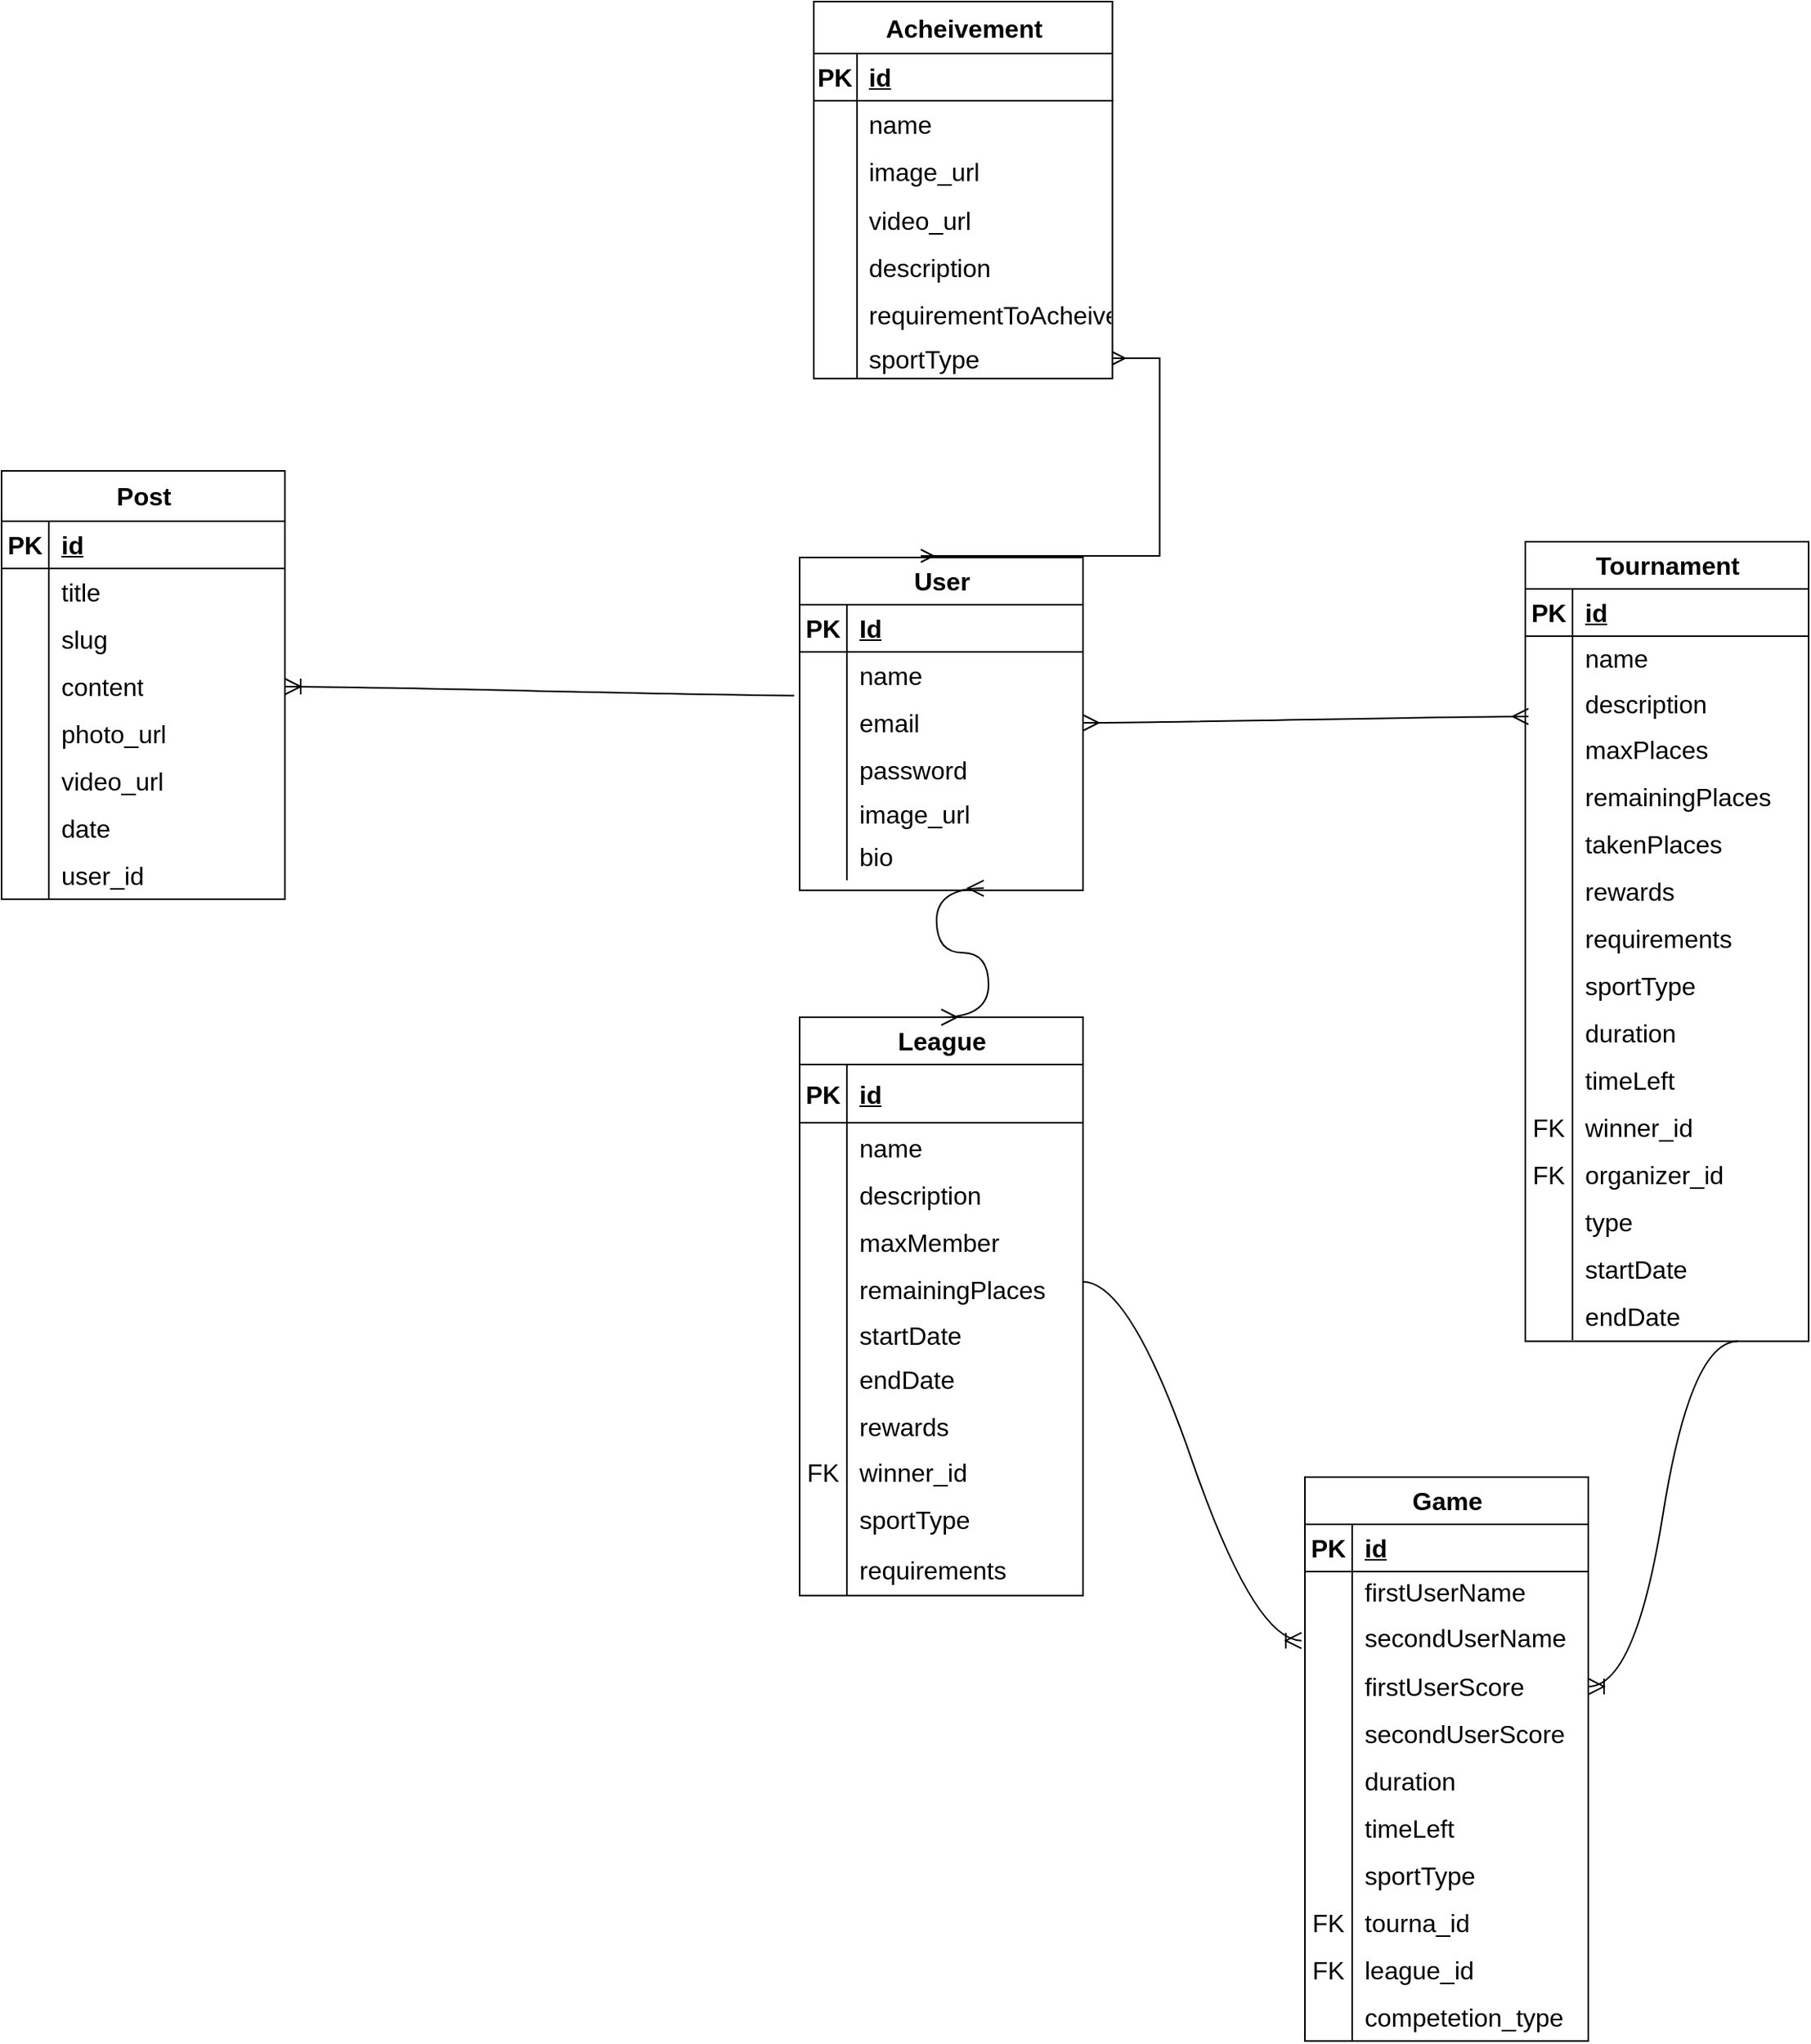 <mxfile version="21.6.8" type="github">
  <diagram name="Page-1" id="uK-o1H5q1hf4X-KmGsuB">
    <mxGraphModel dx="2030" dy="919" grid="0" gridSize="10" guides="1" tooltips="1" connect="1" arrows="1" fold="1" page="0" pageScale="1" pageWidth="827" pageHeight="1169" math="0" shadow="0">
      <root>
        <mxCell id="0" />
        <mxCell id="1" parent="0" />
        <mxCell id="dwWhSKTQToxHHi_fsbyU-1" value="User" style="shape=table;startSize=30;container=1;collapsible=1;childLayout=tableLayout;fixedRows=1;rowLines=0;fontStyle=1;align=center;resizeLast=1;html=1;fontSize=16;" parent="1" vertex="1">
          <mxGeometry x="-219" y="17" width="180" height="211.429" as="geometry">
            <mxRectangle x="-402" y="-37" width="76" height="31" as="alternateBounds" />
          </mxGeometry>
        </mxCell>
        <mxCell id="dwWhSKTQToxHHi_fsbyU-2" value="" style="shape=tableRow;horizontal=0;startSize=0;swimlaneHead=0;swimlaneBody=0;fillColor=none;collapsible=0;dropTarget=0;points=[[0,0.5],[1,0.5]];portConstraint=eastwest;top=0;left=0;right=0;bottom=1;fontSize=16;" parent="dwWhSKTQToxHHi_fsbyU-1" vertex="1">
          <mxGeometry y="30" width="180" height="30" as="geometry" />
        </mxCell>
        <mxCell id="dwWhSKTQToxHHi_fsbyU-3" value="PK" style="shape=partialRectangle;connectable=0;fillColor=none;top=0;left=0;bottom=0;right=0;fontStyle=1;overflow=hidden;whiteSpace=wrap;html=1;fontSize=16;" parent="dwWhSKTQToxHHi_fsbyU-2" vertex="1">
          <mxGeometry width="30" height="30" as="geometry">
            <mxRectangle width="30" height="30" as="alternateBounds" />
          </mxGeometry>
        </mxCell>
        <mxCell id="dwWhSKTQToxHHi_fsbyU-4" value="Id" style="shape=partialRectangle;connectable=0;fillColor=none;top=0;left=0;bottom=0;right=0;align=left;spacingLeft=6;fontStyle=5;overflow=hidden;whiteSpace=wrap;html=1;fontSize=16;" parent="dwWhSKTQToxHHi_fsbyU-2" vertex="1">
          <mxGeometry x="30" width="150" height="30" as="geometry">
            <mxRectangle width="150" height="30" as="alternateBounds" />
          </mxGeometry>
        </mxCell>
        <mxCell id="dwWhSKTQToxHHi_fsbyU-5" value="" style="shape=tableRow;horizontal=0;startSize=0;swimlaneHead=0;swimlaneBody=0;fillColor=none;collapsible=0;dropTarget=0;points=[[0,0.5],[1,0.5]];portConstraint=eastwest;top=0;left=0;right=0;bottom=0;fontSize=16;" parent="dwWhSKTQToxHHi_fsbyU-1" vertex="1">
          <mxGeometry y="60" width="180" height="30" as="geometry" />
        </mxCell>
        <mxCell id="dwWhSKTQToxHHi_fsbyU-6" value="" style="shape=partialRectangle;connectable=0;fillColor=none;top=0;left=0;bottom=0;right=0;editable=1;overflow=hidden;whiteSpace=wrap;html=1;fontSize=16;" parent="dwWhSKTQToxHHi_fsbyU-5" vertex="1">
          <mxGeometry width="30" height="30" as="geometry">
            <mxRectangle width="30" height="30" as="alternateBounds" />
          </mxGeometry>
        </mxCell>
        <mxCell id="dwWhSKTQToxHHi_fsbyU-7" value="name" style="shape=partialRectangle;connectable=0;fillColor=none;top=0;left=0;bottom=0;right=0;align=left;spacingLeft=6;overflow=hidden;whiteSpace=wrap;html=1;fontSize=16;" parent="dwWhSKTQToxHHi_fsbyU-5" vertex="1">
          <mxGeometry x="30" width="150" height="30" as="geometry">
            <mxRectangle width="150" height="30" as="alternateBounds" />
          </mxGeometry>
        </mxCell>
        <mxCell id="dwWhSKTQToxHHi_fsbyU-8" value="" style="shape=tableRow;horizontal=0;startSize=0;swimlaneHead=0;swimlaneBody=0;fillColor=none;collapsible=0;dropTarget=0;points=[[0,0.5],[1,0.5]];portConstraint=eastwest;top=0;left=0;right=0;bottom=0;fontSize=16;" parent="dwWhSKTQToxHHi_fsbyU-1" vertex="1">
          <mxGeometry y="90" width="180" height="30" as="geometry" />
        </mxCell>
        <mxCell id="dwWhSKTQToxHHi_fsbyU-9" value="" style="shape=partialRectangle;connectable=0;fillColor=none;top=0;left=0;bottom=0;right=0;editable=1;overflow=hidden;whiteSpace=wrap;html=1;fontSize=16;" parent="dwWhSKTQToxHHi_fsbyU-8" vertex="1">
          <mxGeometry width="30" height="30" as="geometry">
            <mxRectangle width="30" height="30" as="alternateBounds" />
          </mxGeometry>
        </mxCell>
        <mxCell id="dwWhSKTQToxHHi_fsbyU-10" value="email" style="shape=partialRectangle;connectable=0;fillColor=none;top=0;left=0;bottom=0;right=0;align=left;spacingLeft=6;overflow=hidden;whiteSpace=wrap;html=1;fontSize=16;" parent="dwWhSKTQToxHHi_fsbyU-8" vertex="1">
          <mxGeometry x="30" width="150" height="30" as="geometry">
            <mxRectangle width="150" height="30" as="alternateBounds" />
          </mxGeometry>
        </mxCell>
        <mxCell id="dwWhSKTQToxHHi_fsbyU-11" value="" style="shape=tableRow;horizontal=0;startSize=0;swimlaneHead=0;swimlaneBody=0;fillColor=none;collapsible=0;dropTarget=0;points=[[0,0.5],[1,0.5]];portConstraint=eastwest;top=0;left=0;right=0;bottom=0;fontSize=16;" parent="dwWhSKTQToxHHi_fsbyU-1" vertex="1">
          <mxGeometry y="120" width="180" height="30" as="geometry" />
        </mxCell>
        <mxCell id="dwWhSKTQToxHHi_fsbyU-12" value="" style="shape=partialRectangle;connectable=0;fillColor=none;top=0;left=0;bottom=0;right=0;editable=1;overflow=hidden;whiteSpace=wrap;html=1;fontSize=16;" parent="dwWhSKTQToxHHi_fsbyU-11" vertex="1">
          <mxGeometry width="30" height="30" as="geometry">
            <mxRectangle width="30" height="30" as="alternateBounds" />
          </mxGeometry>
        </mxCell>
        <mxCell id="dwWhSKTQToxHHi_fsbyU-13" value="password" style="shape=partialRectangle;connectable=0;fillColor=none;top=0;left=0;bottom=0;right=0;align=left;spacingLeft=6;overflow=hidden;whiteSpace=wrap;html=1;fontSize=16;" parent="dwWhSKTQToxHHi_fsbyU-11" vertex="1">
          <mxGeometry x="30" width="150" height="30" as="geometry">
            <mxRectangle width="150" height="30" as="alternateBounds" />
          </mxGeometry>
        </mxCell>
        <mxCell id="dwWhSKTQToxHHi_fsbyU-27" value="" style="shape=tableRow;horizontal=0;startSize=0;swimlaneHead=0;swimlaneBody=0;fillColor=none;collapsible=0;dropTarget=0;points=[[0,0.5],[1,0.5]];portConstraint=eastwest;top=0;left=0;right=0;bottom=0;fontSize=16;" parent="dwWhSKTQToxHHi_fsbyU-1" vertex="1">
          <mxGeometry y="150" width="180" height="25" as="geometry" />
        </mxCell>
        <mxCell id="dwWhSKTQToxHHi_fsbyU-28" value="" style="shape=partialRectangle;connectable=0;fillColor=none;top=0;left=0;bottom=0;right=0;editable=1;overflow=hidden;whiteSpace=wrap;html=1;fontSize=16;" parent="dwWhSKTQToxHHi_fsbyU-27" vertex="1">
          <mxGeometry width="30" height="25" as="geometry">
            <mxRectangle width="30" height="25" as="alternateBounds" />
          </mxGeometry>
        </mxCell>
        <mxCell id="dwWhSKTQToxHHi_fsbyU-29" value="image_url" style="shape=partialRectangle;connectable=0;fillColor=none;top=0;left=0;bottom=0;right=0;align=left;spacingLeft=6;overflow=hidden;whiteSpace=wrap;html=1;fontSize=16;" parent="dwWhSKTQToxHHi_fsbyU-27" vertex="1">
          <mxGeometry x="30" width="150" height="25" as="geometry">
            <mxRectangle width="150" height="25" as="alternateBounds" />
          </mxGeometry>
        </mxCell>
        <mxCell id="dwWhSKTQToxHHi_fsbyU-30" value="" style="shape=tableRow;horizontal=0;startSize=0;swimlaneHead=0;swimlaneBody=0;fillColor=none;collapsible=0;dropTarget=0;points=[[0,0.5],[1,0.5]];portConstraint=eastwest;top=0;left=0;right=0;bottom=0;fontSize=16;" parent="dwWhSKTQToxHHi_fsbyU-1" vertex="1">
          <mxGeometry y="175" width="180" height="30" as="geometry" />
        </mxCell>
        <mxCell id="dwWhSKTQToxHHi_fsbyU-31" value="" style="shape=partialRectangle;connectable=0;fillColor=none;top=0;left=0;bottom=0;right=0;editable=1;overflow=hidden;whiteSpace=wrap;html=1;fontSize=16;" parent="dwWhSKTQToxHHi_fsbyU-30" vertex="1">
          <mxGeometry width="30" height="30" as="geometry">
            <mxRectangle width="30" height="30" as="alternateBounds" />
          </mxGeometry>
        </mxCell>
        <mxCell id="dwWhSKTQToxHHi_fsbyU-32" value="bio" style="shape=partialRectangle;connectable=0;fillColor=none;top=0;left=0;bottom=0;right=0;align=left;spacingLeft=6;overflow=hidden;whiteSpace=wrap;html=1;fontSize=16;" parent="dwWhSKTQToxHHi_fsbyU-30" vertex="1">
          <mxGeometry x="30" width="150" height="30" as="geometry">
            <mxRectangle width="150" height="30" as="alternateBounds" />
          </mxGeometry>
        </mxCell>
        <mxCell id="dwWhSKTQToxHHi_fsbyU-33" value="League" style="shape=table;startSize=30;container=1;collapsible=1;childLayout=tableLayout;fixedRows=1;rowLines=0;fontStyle=1;align=center;resizeLast=1;html=1;fontSize=16;" parent="1" vertex="1">
          <mxGeometry x="-219" y="309" width="180" height="367.25" as="geometry" />
        </mxCell>
        <mxCell id="dwWhSKTQToxHHi_fsbyU-34" value="" style="shape=tableRow;horizontal=0;startSize=0;swimlaneHead=0;swimlaneBody=0;fillColor=none;collapsible=0;dropTarget=0;points=[[0,0.5],[1,0.5]];portConstraint=eastwest;top=0;left=0;right=0;bottom=1;fontSize=16;" parent="dwWhSKTQToxHHi_fsbyU-33" vertex="1">
          <mxGeometry y="30" width="180" height="37" as="geometry" />
        </mxCell>
        <mxCell id="dwWhSKTQToxHHi_fsbyU-35" value="PK" style="shape=partialRectangle;connectable=0;fillColor=none;top=0;left=0;bottom=0;right=0;fontStyle=1;overflow=hidden;whiteSpace=wrap;html=1;fontSize=16;" parent="dwWhSKTQToxHHi_fsbyU-34" vertex="1">
          <mxGeometry width="30" height="37" as="geometry">
            <mxRectangle width="30" height="37" as="alternateBounds" />
          </mxGeometry>
        </mxCell>
        <mxCell id="dwWhSKTQToxHHi_fsbyU-36" value="id" style="shape=partialRectangle;connectable=0;fillColor=none;top=0;left=0;bottom=0;right=0;align=left;spacingLeft=6;fontStyle=5;overflow=hidden;whiteSpace=wrap;html=1;fontSize=16;" parent="dwWhSKTQToxHHi_fsbyU-34" vertex="1">
          <mxGeometry x="30" width="150" height="37" as="geometry">
            <mxRectangle width="150" height="37" as="alternateBounds" />
          </mxGeometry>
        </mxCell>
        <mxCell id="dwWhSKTQToxHHi_fsbyU-37" value="" style="shape=tableRow;horizontal=0;startSize=0;swimlaneHead=0;swimlaneBody=0;fillColor=none;collapsible=0;dropTarget=0;points=[[0,0.5],[1,0.5]];portConstraint=eastwest;top=0;left=0;right=0;bottom=0;fontSize=16;" parent="dwWhSKTQToxHHi_fsbyU-33" vertex="1">
          <mxGeometry y="67" width="180" height="31" as="geometry" />
        </mxCell>
        <mxCell id="dwWhSKTQToxHHi_fsbyU-38" value="" style="shape=partialRectangle;connectable=0;fillColor=none;top=0;left=0;bottom=0;right=0;editable=1;overflow=hidden;whiteSpace=wrap;html=1;fontSize=16;" parent="dwWhSKTQToxHHi_fsbyU-37" vertex="1">
          <mxGeometry width="30" height="31" as="geometry">
            <mxRectangle width="30" height="31" as="alternateBounds" />
          </mxGeometry>
        </mxCell>
        <mxCell id="dwWhSKTQToxHHi_fsbyU-39" value="name" style="shape=partialRectangle;connectable=0;fillColor=none;top=0;left=0;bottom=0;right=0;align=left;spacingLeft=6;overflow=hidden;whiteSpace=wrap;html=1;fontSize=16;" parent="dwWhSKTQToxHHi_fsbyU-37" vertex="1">
          <mxGeometry x="30" width="150" height="31" as="geometry">
            <mxRectangle width="150" height="31" as="alternateBounds" />
          </mxGeometry>
        </mxCell>
        <mxCell id="dwWhSKTQToxHHi_fsbyU-40" value="" style="shape=tableRow;horizontal=0;startSize=0;swimlaneHead=0;swimlaneBody=0;fillColor=none;collapsible=0;dropTarget=0;points=[[0,0.5],[1,0.5]];portConstraint=eastwest;top=0;left=0;right=0;bottom=0;fontSize=16;" parent="dwWhSKTQToxHHi_fsbyU-33" vertex="1">
          <mxGeometry y="98" width="180" height="30" as="geometry" />
        </mxCell>
        <mxCell id="dwWhSKTQToxHHi_fsbyU-41" value="" style="shape=partialRectangle;connectable=0;fillColor=none;top=0;left=0;bottom=0;right=0;editable=1;overflow=hidden;whiteSpace=wrap;html=1;fontSize=16;" parent="dwWhSKTQToxHHi_fsbyU-40" vertex="1">
          <mxGeometry width="30" height="30" as="geometry">
            <mxRectangle width="30" height="30" as="alternateBounds" />
          </mxGeometry>
        </mxCell>
        <mxCell id="dwWhSKTQToxHHi_fsbyU-42" value="description" style="shape=partialRectangle;connectable=0;fillColor=none;top=0;left=0;bottom=0;right=0;align=left;spacingLeft=6;overflow=hidden;whiteSpace=wrap;html=1;fontSize=16;" parent="dwWhSKTQToxHHi_fsbyU-40" vertex="1">
          <mxGeometry x="30" width="150" height="30" as="geometry">
            <mxRectangle width="150" height="30" as="alternateBounds" />
          </mxGeometry>
        </mxCell>
        <mxCell id="dwWhSKTQToxHHi_fsbyU-43" value="" style="shape=tableRow;horizontal=0;startSize=0;swimlaneHead=0;swimlaneBody=0;fillColor=none;collapsible=0;dropTarget=0;points=[[0,0.5],[1,0.5]];portConstraint=eastwest;top=0;left=0;right=0;bottom=0;fontSize=16;" parent="dwWhSKTQToxHHi_fsbyU-33" vertex="1">
          <mxGeometry y="128" width="180" height="30" as="geometry" />
        </mxCell>
        <mxCell id="dwWhSKTQToxHHi_fsbyU-44" value="" style="shape=partialRectangle;connectable=0;fillColor=none;top=0;left=0;bottom=0;right=0;editable=1;overflow=hidden;whiteSpace=wrap;html=1;fontSize=16;" parent="dwWhSKTQToxHHi_fsbyU-43" vertex="1">
          <mxGeometry width="30" height="30" as="geometry">
            <mxRectangle width="30" height="30" as="alternateBounds" />
          </mxGeometry>
        </mxCell>
        <mxCell id="dwWhSKTQToxHHi_fsbyU-45" value="maxMember" style="shape=partialRectangle;connectable=0;fillColor=none;top=0;left=0;bottom=0;right=0;align=left;spacingLeft=6;overflow=hidden;whiteSpace=wrap;html=1;fontSize=16;" parent="dwWhSKTQToxHHi_fsbyU-43" vertex="1">
          <mxGeometry x="30" width="150" height="30" as="geometry">
            <mxRectangle width="150" height="30" as="alternateBounds" />
          </mxGeometry>
        </mxCell>
        <mxCell id="dwWhSKTQToxHHi_fsbyU-46" value="" style="shape=tableRow;horizontal=0;startSize=0;swimlaneHead=0;swimlaneBody=0;fillColor=none;collapsible=0;dropTarget=0;points=[[0,0.5],[1,0.5]];portConstraint=eastwest;top=0;left=0;right=0;bottom=0;fontSize=16;" parent="dwWhSKTQToxHHi_fsbyU-33" vertex="1">
          <mxGeometry y="158" width="180" height="30" as="geometry" />
        </mxCell>
        <mxCell id="dwWhSKTQToxHHi_fsbyU-47" value="" style="shape=partialRectangle;connectable=0;fillColor=none;top=0;left=0;bottom=0;right=0;editable=1;overflow=hidden;whiteSpace=wrap;html=1;fontSize=16;" parent="dwWhSKTQToxHHi_fsbyU-46" vertex="1">
          <mxGeometry width="30" height="30" as="geometry">
            <mxRectangle width="30" height="30" as="alternateBounds" />
          </mxGeometry>
        </mxCell>
        <mxCell id="dwWhSKTQToxHHi_fsbyU-48" value="remainingPlaces" style="shape=partialRectangle;connectable=0;fillColor=none;top=0;left=0;bottom=0;right=0;align=left;spacingLeft=6;overflow=hidden;whiteSpace=wrap;html=1;fontSize=16;" parent="dwWhSKTQToxHHi_fsbyU-46" vertex="1">
          <mxGeometry x="30" width="150" height="30" as="geometry">
            <mxRectangle width="150" height="30" as="alternateBounds" />
          </mxGeometry>
        </mxCell>
        <mxCell id="dwWhSKTQToxHHi_fsbyU-49" value="" style="shape=tableRow;horizontal=0;startSize=0;swimlaneHead=0;swimlaneBody=0;fillColor=none;collapsible=0;dropTarget=0;points=[[0,0.5],[1,0.5]];portConstraint=eastwest;top=0;left=0;right=0;bottom=0;fontSize=16;" parent="dwWhSKTQToxHHi_fsbyU-33" vertex="1">
          <mxGeometry y="188" width="180" height="27" as="geometry" />
        </mxCell>
        <mxCell id="dwWhSKTQToxHHi_fsbyU-50" value="" style="shape=partialRectangle;connectable=0;fillColor=none;top=0;left=0;bottom=0;right=0;editable=1;overflow=hidden;whiteSpace=wrap;html=1;fontSize=16;" parent="dwWhSKTQToxHHi_fsbyU-49" vertex="1">
          <mxGeometry width="30" height="27" as="geometry">
            <mxRectangle width="30" height="27" as="alternateBounds" />
          </mxGeometry>
        </mxCell>
        <mxCell id="dwWhSKTQToxHHi_fsbyU-51" value="startDate" style="shape=partialRectangle;connectable=0;fillColor=none;top=0;left=0;bottom=0;right=0;align=left;spacingLeft=6;overflow=hidden;whiteSpace=wrap;html=1;fontSize=16;" parent="dwWhSKTQToxHHi_fsbyU-49" vertex="1">
          <mxGeometry x="30" width="150" height="27" as="geometry">
            <mxRectangle width="150" height="27" as="alternateBounds" />
          </mxGeometry>
        </mxCell>
        <mxCell id="dwWhSKTQToxHHi_fsbyU-52" value="" style="shape=tableRow;horizontal=0;startSize=0;swimlaneHead=0;swimlaneBody=0;fillColor=none;collapsible=0;dropTarget=0;points=[[0,0.5],[1,0.5]];portConstraint=eastwest;top=0;left=0;right=0;bottom=0;fontSize=16;" parent="dwWhSKTQToxHHi_fsbyU-33" vertex="1">
          <mxGeometry y="215" width="180" height="30" as="geometry" />
        </mxCell>
        <mxCell id="dwWhSKTQToxHHi_fsbyU-53" value="" style="shape=partialRectangle;connectable=0;fillColor=none;top=0;left=0;bottom=0;right=0;editable=1;overflow=hidden;whiteSpace=wrap;html=1;fontSize=16;" parent="dwWhSKTQToxHHi_fsbyU-52" vertex="1">
          <mxGeometry width="30" height="30" as="geometry">
            <mxRectangle width="30" height="30" as="alternateBounds" />
          </mxGeometry>
        </mxCell>
        <mxCell id="dwWhSKTQToxHHi_fsbyU-54" value="endDate" style="shape=partialRectangle;connectable=0;fillColor=none;top=0;left=0;bottom=0;right=0;align=left;spacingLeft=6;overflow=hidden;whiteSpace=wrap;html=1;fontSize=16;" parent="dwWhSKTQToxHHi_fsbyU-52" vertex="1">
          <mxGeometry x="30" width="150" height="30" as="geometry">
            <mxRectangle width="150" height="30" as="alternateBounds" />
          </mxGeometry>
        </mxCell>
        <mxCell id="dwWhSKTQToxHHi_fsbyU-55" value="" style="shape=tableRow;horizontal=0;startSize=0;swimlaneHead=0;swimlaneBody=0;fillColor=none;collapsible=0;dropTarget=0;points=[[0,0.5],[1,0.5]];portConstraint=eastwest;top=0;left=0;right=0;bottom=0;fontSize=16;" parent="dwWhSKTQToxHHi_fsbyU-33" vertex="1">
          <mxGeometry y="245" width="180" height="29" as="geometry" />
        </mxCell>
        <mxCell id="dwWhSKTQToxHHi_fsbyU-56" value="" style="shape=partialRectangle;connectable=0;fillColor=none;top=0;left=0;bottom=0;right=0;editable=1;overflow=hidden;whiteSpace=wrap;html=1;fontSize=16;" parent="dwWhSKTQToxHHi_fsbyU-55" vertex="1">
          <mxGeometry width="30" height="29" as="geometry">
            <mxRectangle width="30" height="29" as="alternateBounds" />
          </mxGeometry>
        </mxCell>
        <mxCell id="dwWhSKTQToxHHi_fsbyU-57" value="rewards" style="shape=partialRectangle;connectable=0;fillColor=none;top=0;left=0;bottom=0;right=0;align=left;spacingLeft=6;overflow=hidden;whiteSpace=wrap;html=1;fontSize=16;" parent="dwWhSKTQToxHHi_fsbyU-55" vertex="1">
          <mxGeometry x="30" width="150" height="29" as="geometry">
            <mxRectangle width="150" height="29" as="alternateBounds" />
          </mxGeometry>
        </mxCell>
        <mxCell id="dwWhSKTQToxHHi_fsbyU-58" value="" style="shape=tableRow;horizontal=0;startSize=0;swimlaneHead=0;swimlaneBody=0;fillColor=none;collapsible=0;dropTarget=0;points=[[0,0.5],[1,0.5]];portConstraint=eastwest;top=0;left=0;right=0;bottom=0;fontSize=16;" parent="dwWhSKTQToxHHi_fsbyU-33" vertex="1">
          <mxGeometry y="274" width="180" height="30" as="geometry" />
        </mxCell>
        <mxCell id="dwWhSKTQToxHHi_fsbyU-59" value="FK" style="shape=partialRectangle;connectable=0;fillColor=none;top=0;left=0;bottom=0;right=0;editable=1;overflow=hidden;whiteSpace=wrap;html=1;fontSize=16;" parent="dwWhSKTQToxHHi_fsbyU-58" vertex="1">
          <mxGeometry width="30" height="30" as="geometry">
            <mxRectangle width="30" height="30" as="alternateBounds" />
          </mxGeometry>
        </mxCell>
        <mxCell id="dwWhSKTQToxHHi_fsbyU-60" value="winner_id" style="shape=partialRectangle;connectable=0;fillColor=none;top=0;left=0;bottom=0;right=0;align=left;spacingLeft=6;overflow=hidden;whiteSpace=wrap;html=1;fontSize=16;" parent="dwWhSKTQToxHHi_fsbyU-58" vertex="1">
          <mxGeometry x="30" width="150" height="30" as="geometry">
            <mxRectangle width="150" height="30" as="alternateBounds" />
          </mxGeometry>
        </mxCell>
        <mxCell id="dwWhSKTQToxHHi_fsbyU-147" value="" style="shape=tableRow;horizontal=0;startSize=0;swimlaneHead=0;swimlaneBody=0;fillColor=none;collapsible=0;dropTarget=0;points=[[0,0.5],[1,0.5]];portConstraint=eastwest;top=0;left=0;right=0;bottom=0;fontSize=16;" parent="dwWhSKTQToxHHi_fsbyU-33" vertex="1">
          <mxGeometry y="304" width="180" height="30" as="geometry" />
        </mxCell>
        <mxCell id="dwWhSKTQToxHHi_fsbyU-148" value="" style="shape=partialRectangle;connectable=0;fillColor=none;top=0;left=0;bottom=0;right=0;editable=1;overflow=hidden;whiteSpace=wrap;html=1;fontSize=16;" parent="dwWhSKTQToxHHi_fsbyU-147" vertex="1">
          <mxGeometry width="30" height="30" as="geometry">
            <mxRectangle width="30" height="30" as="alternateBounds" />
          </mxGeometry>
        </mxCell>
        <mxCell id="dwWhSKTQToxHHi_fsbyU-149" value="sportType" style="shape=partialRectangle;connectable=0;fillColor=none;top=0;left=0;bottom=0;right=0;align=left;spacingLeft=6;overflow=hidden;whiteSpace=wrap;html=1;fontSize=16;" parent="dwWhSKTQToxHHi_fsbyU-147" vertex="1">
          <mxGeometry x="30" width="150" height="30" as="geometry">
            <mxRectangle width="150" height="30" as="alternateBounds" />
          </mxGeometry>
        </mxCell>
        <mxCell id="IuVlJMqa_FTVn9__E9sm-7" value="" style="shape=tableRow;horizontal=0;startSize=0;swimlaneHead=0;swimlaneBody=0;fillColor=none;collapsible=0;dropTarget=0;points=[[0,0.5],[1,0.5]];portConstraint=eastwest;top=0;left=0;right=0;bottom=0;fontSize=16;" parent="dwWhSKTQToxHHi_fsbyU-33" vertex="1">
          <mxGeometry y="334" width="180" height="33" as="geometry" />
        </mxCell>
        <mxCell id="IuVlJMqa_FTVn9__E9sm-8" value="" style="shape=partialRectangle;connectable=0;fillColor=none;top=0;left=0;bottom=0;right=0;editable=1;overflow=hidden;whiteSpace=wrap;html=1;fontSize=16;" parent="IuVlJMqa_FTVn9__E9sm-7" vertex="1">
          <mxGeometry width="30" height="33" as="geometry">
            <mxRectangle width="30" height="33" as="alternateBounds" />
          </mxGeometry>
        </mxCell>
        <mxCell id="IuVlJMqa_FTVn9__E9sm-9" value="requirements" style="shape=partialRectangle;connectable=0;fillColor=none;top=0;left=0;bottom=0;right=0;align=left;spacingLeft=6;overflow=hidden;whiteSpace=wrap;html=1;fontSize=16;" parent="IuVlJMqa_FTVn9__E9sm-7" vertex="1">
          <mxGeometry x="30" width="150" height="33" as="geometry">
            <mxRectangle width="150" height="33" as="alternateBounds" />
          </mxGeometry>
        </mxCell>
        <mxCell id="dwWhSKTQToxHHi_fsbyU-64" value="Tournament" style="shape=table;startSize=30;container=1;collapsible=1;childLayout=tableLayout;fixedRows=1;rowLines=0;fontStyle=1;align=center;resizeLast=1;html=1;fontSize=16;" parent="1" vertex="1">
          <mxGeometry x="242" y="7" width="180" height="507.711" as="geometry" />
        </mxCell>
        <mxCell id="dwWhSKTQToxHHi_fsbyU-65" value="" style="shape=tableRow;horizontal=0;startSize=0;swimlaneHead=0;swimlaneBody=0;fillColor=none;collapsible=0;dropTarget=0;points=[[0,0.5],[1,0.5]];portConstraint=eastwest;top=0;left=0;right=0;bottom=1;fontSize=16;" parent="dwWhSKTQToxHHi_fsbyU-64" vertex="1">
          <mxGeometry y="30" width="180" height="30" as="geometry" />
        </mxCell>
        <mxCell id="dwWhSKTQToxHHi_fsbyU-66" value="PK" style="shape=partialRectangle;connectable=0;fillColor=none;top=0;left=0;bottom=0;right=0;fontStyle=1;overflow=hidden;whiteSpace=wrap;html=1;fontSize=16;" parent="dwWhSKTQToxHHi_fsbyU-65" vertex="1">
          <mxGeometry width="30" height="30" as="geometry">
            <mxRectangle width="30" height="30" as="alternateBounds" />
          </mxGeometry>
        </mxCell>
        <mxCell id="dwWhSKTQToxHHi_fsbyU-67" value="id" style="shape=partialRectangle;connectable=0;fillColor=none;top=0;left=0;bottom=0;right=0;align=left;spacingLeft=6;fontStyle=5;overflow=hidden;whiteSpace=wrap;html=1;fontSize=16;" parent="dwWhSKTQToxHHi_fsbyU-65" vertex="1">
          <mxGeometry x="30" width="150" height="30" as="geometry">
            <mxRectangle width="150" height="30" as="alternateBounds" />
          </mxGeometry>
        </mxCell>
        <mxCell id="dwWhSKTQToxHHi_fsbyU-68" value="" style="shape=tableRow;horizontal=0;startSize=0;swimlaneHead=0;swimlaneBody=0;fillColor=none;collapsible=0;dropTarget=0;points=[[0,0.5],[1,0.5]];portConstraint=eastwest;top=0;left=0;right=0;bottom=0;fontSize=16;" parent="dwWhSKTQToxHHi_fsbyU-64" vertex="1">
          <mxGeometry y="60" width="180" height="28" as="geometry" />
        </mxCell>
        <mxCell id="dwWhSKTQToxHHi_fsbyU-69" value="" style="shape=partialRectangle;connectable=0;fillColor=none;top=0;left=0;bottom=0;right=0;editable=1;overflow=hidden;whiteSpace=wrap;html=1;fontSize=16;" parent="dwWhSKTQToxHHi_fsbyU-68" vertex="1">
          <mxGeometry width="30" height="28" as="geometry">
            <mxRectangle width="30" height="28" as="alternateBounds" />
          </mxGeometry>
        </mxCell>
        <mxCell id="dwWhSKTQToxHHi_fsbyU-70" value="name" style="shape=partialRectangle;connectable=0;fillColor=none;top=0;left=0;bottom=0;right=0;align=left;spacingLeft=6;overflow=hidden;whiteSpace=wrap;html=1;fontSize=16;" parent="dwWhSKTQToxHHi_fsbyU-68" vertex="1">
          <mxGeometry x="30" width="150" height="28" as="geometry">
            <mxRectangle width="150" height="28" as="alternateBounds" />
          </mxGeometry>
        </mxCell>
        <mxCell id="dwWhSKTQToxHHi_fsbyU-71" value="" style="shape=tableRow;horizontal=0;startSize=0;swimlaneHead=0;swimlaneBody=0;fillColor=none;collapsible=0;dropTarget=0;points=[[0,0.5],[1,0.5]];portConstraint=eastwest;top=0;left=0;right=0;bottom=0;fontSize=16;" parent="dwWhSKTQToxHHi_fsbyU-64" vertex="1">
          <mxGeometry y="88" width="180" height="29" as="geometry" />
        </mxCell>
        <mxCell id="dwWhSKTQToxHHi_fsbyU-72" value="" style="shape=partialRectangle;connectable=0;fillColor=none;top=0;left=0;bottom=0;right=0;editable=1;overflow=hidden;whiteSpace=wrap;html=1;fontSize=16;" parent="dwWhSKTQToxHHi_fsbyU-71" vertex="1">
          <mxGeometry width="30" height="29" as="geometry">
            <mxRectangle width="30" height="29" as="alternateBounds" />
          </mxGeometry>
        </mxCell>
        <mxCell id="dwWhSKTQToxHHi_fsbyU-73" value="description" style="shape=partialRectangle;connectable=0;fillColor=none;top=0;left=0;bottom=0;right=0;align=left;spacingLeft=6;overflow=hidden;whiteSpace=wrap;html=1;fontSize=16;" parent="dwWhSKTQToxHHi_fsbyU-71" vertex="1">
          <mxGeometry x="30" width="150" height="29" as="geometry">
            <mxRectangle width="150" height="29" as="alternateBounds" />
          </mxGeometry>
        </mxCell>
        <mxCell id="dwWhSKTQToxHHi_fsbyU-74" value="" style="shape=tableRow;horizontal=0;startSize=0;swimlaneHead=0;swimlaneBody=0;fillColor=none;collapsible=0;dropTarget=0;points=[[0,0.5],[1,0.5]];portConstraint=eastwest;top=0;left=0;right=0;bottom=0;fontSize=16;" parent="dwWhSKTQToxHHi_fsbyU-64" vertex="1">
          <mxGeometry y="117" width="180" height="30" as="geometry" />
        </mxCell>
        <mxCell id="dwWhSKTQToxHHi_fsbyU-75" value="" style="shape=partialRectangle;connectable=0;fillColor=none;top=0;left=0;bottom=0;right=0;editable=1;overflow=hidden;whiteSpace=wrap;html=1;fontSize=16;" parent="dwWhSKTQToxHHi_fsbyU-74" vertex="1">
          <mxGeometry width="30" height="30" as="geometry">
            <mxRectangle width="30" height="30" as="alternateBounds" />
          </mxGeometry>
        </mxCell>
        <mxCell id="dwWhSKTQToxHHi_fsbyU-76" value="maxPlaces" style="shape=partialRectangle;connectable=0;fillColor=none;top=0;left=0;bottom=0;right=0;align=left;spacingLeft=6;overflow=hidden;whiteSpace=wrap;html=1;fontSize=16;" parent="dwWhSKTQToxHHi_fsbyU-74" vertex="1">
          <mxGeometry x="30" width="150" height="30" as="geometry">
            <mxRectangle width="150" height="30" as="alternateBounds" />
          </mxGeometry>
        </mxCell>
        <mxCell id="dwWhSKTQToxHHi_fsbyU-77" value="" style="shape=tableRow;horizontal=0;startSize=0;swimlaneHead=0;swimlaneBody=0;fillColor=none;collapsible=0;dropTarget=0;points=[[0,0.5],[1,0.5]];portConstraint=eastwest;top=0;left=0;right=0;bottom=0;fontSize=16;" parent="dwWhSKTQToxHHi_fsbyU-64" vertex="1">
          <mxGeometry y="147" width="180" height="30" as="geometry" />
        </mxCell>
        <mxCell id="dwWhSKTQToxHHi_fsbyU-78" value="" style="shape=partialRectangle;connectable=0;fillColor=none;top=0;left=0;bottom=0;right=0;editable=1;overflow=hidden;whiteSpace=wrap;html=1;fontSize=16;" parent="dwWhSKTQToxHHi_fsbyU-77" vertex="1">
          <mxGeometry width="30" height="30" as="geometry">
            <mxRectangle width="30" height="30" as="alternateBounds" />
          </mxGeometry>
        </mxCell>
        <mxCell id="dwWhSKTQToxHHi_fsbyU-79" value="remainingPlaces" style="shape=partialRectangle;connectable=0;fillColor=none;top=0;left=0;bottom=0;right=0;align=left;spacingLeft=6;overflow=hidden;whiteSpace=wrap;html=1;fontSize=16;" parent="dwWhSKTQToxHHi_fsbyU-77" vertex="1">
          <mxGeometry x="30" width="150" height="30" as="geometry">
            <mxRectangle width="150" height="30" as="alternateBounds" />
          </mxGeometry>
        </mxCell>
        <mxCell id="dwWhSKTQToxHHi_fsbyU-80" value="" style="shape=tableRow;horizontal=0;startSize=0;swimlaneHead=0;swimlaneBody=0;fillColor=none;collapsible=0;dropTarget=0;points=[[0,0.5],[1,0.5]];portConstraint=eastwest;top=0;left=0;right=0;bottom=0;fontSize=16;" parent="dwWhSKTQToxHHi_fsbyU-64" vertex="1">
          <mxGeometry y="177" width="180" height="30" as="geometry" />
        </mxCell>
        <mxCell id="dwWhSKTQToxHHi_fsbyU-81" value="" style="shape=partialRectangle;connectable=0;fillColor=none;top=0;left=0;bottom=0;right=0;editable=1;overflow=hidden;whiteSpace=wrap;html=1;fontSize=16;" parent="dwWhSKTQToxHHi_fsbyU-80" vertex="1">
          <mxGeometry width="30" height="30" as="geometry">
            <mxRectangle width="30" height="30" as="alternateBounds" />
          </mxGeometry>
        </mxCell>
        <mxCell id="dwWhSKTQToxHHi_fsbyU-82" value="takenPlaces" style="shape=partialRectangle;connectable=0;fillColor=none;top=0;left=0;bottom=0;right=0;align=left;spacingLeft=6;overflow=hidden;whiteSpace=wrap;html=1;fontSize=16;" parent="dwWhSKTQToxHHi_fsbyU-80" vertex="1">
          <mxGeometry x="30" width="150" height="30" as="geometry">
            <mxRectangle width="150" height="30" as="alternateBounds" />
          </mxGeometry>
        </mxCell>
        <mxCell id="dwWhSKTQToxHHi_fsbyU-83" value="" style="shape=tableRow;horizontal=0;startSize=0;swimlaneHead=0;swimlaneBody=0;fillColor=none;collapsible=0;dropTarget=0;points=[[0,0.5],[1,0.5]];portConstraint=eastwest;top=0;left=0;right=0;bottom=0;fontSize=16;" parent="dwWhSKTQToxHHi_fsbyU-64" vertex="1">
          <mxGeometry y="207" width="180" height="30" as="geometry" />
        </mxCell>
        <mxCell id="dwWhSKTQToxHHi_fsbyU-84" value="" style="shape=partialRectangle;connectable=0;fillColor=none;top=0;left=0;bottom=0;right=0;editable=1;overflow=hidden;whiteSpace=wrap;html=1;fontSize=16;" parent="dwWhSKTQToxHHi_fsbyU-83" vertex="1">
          <mxGeometry width="30" height="30" as="geometry">
            <mxRectangle width="30" height="30" as="alternateBounds" />
          </mxGeometry>
        </mxCell>
        <mxCell id="dwWhSKTQToxHHi_fsbyU-85" value="rewards" style="shape=partialRectangle;connectable=0;fillColor=none;top=0;left=0;bottom=0;right=0;align=left;spacingLeft=6;overflow=hidden;whiteSpace=wrap;html=1;fontSize=16;" parent="dwWhSKTQToxHHi_fsbyU-83" vertex="1">
          <mxGeometry x="30" width="150" height="30" as="geometry">
            <mxRectangle width="150" height="30" as="alternateBounds" />
          </mxGeometry>
        </mxCell>
        <mxCell id="dwWhSKTQToxHHi_fsbyU-86" value="" style="shape=tableRow;horizontal=0;startSize=0;swimlaneHead=0;swimlaneBody=0;fillColor=none;collapsible=0;dropTarget=0;points=[[0,0.5],[1,0.5]];portConstraint=eastwest;top=0;left=0;right=0;bottom=0;fontSize=16;" parent="dwWhSKTQToxHHi_fsbyU-64" vertex="1">
          <mxGeometry y="237" width="180" height="30" as="geometry" />
        </mxCell>
        <mxCell id="dwWhSKTQToxHHi_fsbyU-87" value="" style="shape=partialRectangle;connectable=0;fillColor=none;top=0;left=0;bottom=0;right=0;editable=1;overflow=hidden;whiteSpace=wrap;html=1;fontSize=16;" parent="dwWhSKTQToxHHi_fsbyU-86" vertex="1">
          <mxGeometry width="30" height="30" as="geometry">
            <mxRectangle width="30" height="30" as="alternateBounds" />
          </mxGeometry>
        </mxCell>
        <mxCell id="dwWhSKTQToxHHi_fsbyU-88" value="requirements" style="shape=partialRectangle;connectable=0;fillColor=none;top=0;left=0;bottom=0;right=0;align=left;spacingLeft=6;overflow=hidden;whiteSpace=wrap;html=1;fontSize=16;" parent="dwWhSKTQToxHHi_fsbyU-86" vertex="1">
          <mxGeometry x="30" width="150" height="30" as="geometry">
            <mxRectangle width="150" height="30" as="alternateBounds" />
          </mxGeometry>
        </mxCell>
        <mxCell id="dwWhSKTQToxHHi_fsbyU-89" value="" style="shape=tableRow;horizontal=0;startSize=0;swimlaneHead=0;swimlaneBody=0;fillColor=none;collapsible=0;dropTarget=0;points=[[0,0.5],[1,0.5]];portConstraint=eastwest;top=0;left=0;right=0;bottom=0;fontSize=16;" parent="dwWhSKTQToxHHi_fsbyU-64" vertex="1">
          <mxGeometry y="267" width="180" height="30" as="geometry" />
        </mxCell>
        <mxCell id="dwWhSKTQToxHHi_fsbyU-90" value="" style="shape=partialRectangle;connectable=0;fillColor=none;top=0;left=0;bottom=0;right=0;editable=1;overflow=hidden;whiteSpace=wrap;html=1;fontSize=16;" parent="dwWhSKTQToxHHi_fsbyU-89" vertex="1">
          <mxGeometry width="30" height="30" as="geometry">
            <mxRectangle width="30" height="30" as="alternateBounds" />
          </mxGeometry>
        </mxCell>
        <mxCell id="dwWhSKTQToxHHi_fsbyU-91" value="sportType" style="shape=partialRectangle;connectable=0;fillColor=none;top=0;left=0;bottom=0;right=0;align=left;spacingLeft=6;overflow=hidden;whiteSpace=wrap;html=1;fontSize=16;" parent="dwWhSKTQToxHHi_fsbyU-89" vertex="1">
          <mxGeometry x="30" width="150" height="30" as="geometry">
            <mxRectangle width="150" height="30" as="alternateBounds" />
          </mxGeometry>
        </mxCell>
        <mxCell id="dwWhSKTQToxHHi_fsbyU-92" value="" style="shape=tableRow;horizontal=0;startSize=0;swimlaneHead=0;swimlaneBody=0;fillColor=none;collapsible=0;dropTarget=0;points=[[0,0.5],[1,0.5]];portConstraint=eastwest;top=0;left=0;right=0;bottom=0;fontSize=16;" parent="dwWhSKTQToxHHi_fsbyU-64" vertex="1">
          <mxGeometry y="297" width="180" height="30" as="geometry" />
        </mxCell>
        <mxCell id="dwWhSKTQToxHHi_fsbyU-93" value="" style="shape=partialRectangle;connectable=0;fillColor=none;top=0;left=0;bottom=0;right=0;editable=1;overflow=hidden;whiteSpace=wrap;html=1;fontSize=16;" parent="dwWhSKTQToxHHi_fsbyU-92" vertex="1">
          <mxGeometry width="30" height="30" as="geometry">
            <mxRectangle width="30" height="30" as="alternateBounds" />
          </mxGeometry>
        </mxCell>
        <mxCell id="dwWhSKTQToxHHi_fsbyU-94" value="duration" style="shape=partialRectangle;connectable=0;fillColor=none;top=0;left=0;bottom=0;right=0;align=left;spacingLeft=6;overflow=hidden;whiteSpace=wrap;html=1;fontSize=16;" parent="dwWhSKTQToxHHi_fsbyU-92" vertex="1">
          <mxGeometry x="30" width="150" height="30" as="geometry">
            <mxRectangle width="150" height="30" as="alternateBounds" />
          </mxGeometry>
        </mxCell>
        <mxCell id="dwWhSKTQToxHHi_fsbyU-95" value="" style="shape=tableRow;horizontal=0;startSize=0;swimlaneHead=0;swimlaneBody=0;fillColor=none;collapsible=0;dropTarget=0;points=[[0,0.5],[1,0.5]];portConstraint=eastwest;top=0;left=0;right=0;bottom=0;fontSize=16;" parent="dwWhSKTQToxHHi_fsbyU-64" vertex="1">
          <mxGeometry y="327" width="180" height="30" as="geometry" />
        </mxCell>
        <mxCell id="dwWhSKTQToxHHi_fsbyU-96" value="" style="shape=partialRectangle;connectable=0;fillColor=none;top=0;left=0;bottom=0;right=0;editable=1;overflow=hidden;whiteSpace=wrap;html=1;fontSize=16;" parent="dwWhSKTQToxHHi_fsbyU-95" vertex="1">
          <mxGeometry width="30" height="30" as="geometry">
            <mxRectangle width="30" height="30" as="alternateBounds" />
          </mxGeometry>
        </mxCell>
        <mxCell id="dwWhSKTQToxHHi_fsbyU-97" value="timeLeft" style="shape=partialRectangle;connectable=0;fillColor=none;top=0;left=0;bottom=0;right=0;align=left;spacingLeft=6;overflow=hidden;whiteSpace=wrap;html=1;fontSize=16;" parent="dwWhSKTQToxHHi_fsbyU-95" vertex="1">
          <mxGeometry x="30" width="150" height="30" as="geometry">
            <mxRectangle width="150" height="30" as="alternateBounds" />
          </mxGeometry>
        </mxCell>
        <mxCell id="dwWhSKTQToxHHi_fsbyU-98" value="" style="shape=tableRow;horizontal=0;startSize=0;swimlaneHead=0;swimlaneBody=0;fillColor=none;collapsible=0;dropTarget=0;points=[[0,0.5],[1,0.5]];portConstraint=eastwest;top=0;left=0;right=0;bottom=0;fontSize=16;" parent="dwWhSKTQToxHHi_fsbyU-64" vertex="1">
          <mxGeometry y="357" width="180" height="30" as="geometry" />
        </mxCell>
        <mxCell id="dwWhSKTQToxHHi_fsbyU-99" value="FK" style="shape=partialRectangle;connectable=0;fillColor=none;top=0;left=0;bottom=0;right=0;editable=1;overflow=hidden;whiteSpace=wrap;html=1;fontSize=16;" parent="dwWhSKTQToxHHi_fsbyU-98" vertex="1">
          <mxGeometry width="30" height="30" as="geometry">
            <mxRectangle width="30" height="30" as="alternateBounds" />
          </mxGeometry>
        </mxCell>
        <mxCell id="dwWhSKTQToxHHi_fsbyU-100" value="winner_id" style="shape=partialRectangle;connectable=0;fillColor=none;top=0;left=0;bottom=0;right=0;align=left;spacingLeft=6;overflow=hidden;whiteSpace=wrap;html=1;fontSize=16;" parent="dwWhSKTQToxHHi_fsbyU-98" vertex="1">
          <mxGeometry x="30" width="150" height="30" as="geometry">
            <mxRectangle width="150" height="30" as="alternateBounds" />
          </mxGeometry>
        </mxCell>
        <mxCell id="dwWhSKTQToxHHi_fsbyU-138" value="" style="shape=tableRow;horizontal=0;startSize=0;swimlaneHead=0;swimlaneBody=0;fillColor=none;collapsible=0;dropTarget=0;points=[[0,0.5],[1,0.5]];portConstraint=eastwest;top=0;left=0;right=0;bottom=0;fontSize=16;" parent="dwWhSKTQToxHHi_fsbyU-64" vertex="1">
          <mxGeometry y="387" width="180" height="30" as="geometry" />
        </mxCell>
        <mxCell id="dwWhSKTQToxHHi_fsbyU-139" value="FK" style="shape=partialRectangle;connectable=0;fillColor=none;top=0;left=0;bottom=0;right=0;editable=1;overflow=hidden;whiteSpace=wrap;html=1;fontSize=16;" parent="dwWhSKTQToxHHi_fsbyU-138" vertex="1">
          <mxGeometry width="30" height="30" as="geometry">
            <mxRectangle width="30" height="30" as="alternateBounds" />
          </mxGeometry>
        </mxCell>
        <mxCell id="dwWhSKTQToxHHi_fsbyU-140" value="organizer_id" style="shape=partialRectangle;connectable=0;fillColor=none;top=0;left=0;bottom=0;right=0;align=left;spacingLeft=6;overflow=hidden;whiteSpace=wrap;html=1;fontSize=16;" parent="dwWhSKTQToxHHi_fsbyU-138" vertex="1">
          <mxGeometry x="30" width="150" height="30" as="geometry">
            <mxRectangle width="150" height="30" as="alternateBounds" />
          </mxGeometry>
        </mxCell>
        <mxCell id="dwWhSKTQToxHHi_fsbyU-141" value="" style="shape=tableRow;horizontal=0;startSize=0;swimlaneHead=0;swimlaneBody=0;fillColor=none;collapsible=0;dropTarget=0;points=[[0,0.5],[1,0.5]];portConstraint=eastwest;top=0;left=0;right=0;bottom=0;fontSize=16;" parent="dwWhSKTQToxHHi_fsbyU-64" vertex="1">
          <mxGeometry y="417" width="180" height="30" as="geometry" />
        </mxCell>
        <mxCell id="dwWhSKTQToxHHi_fsbyU-142" value="" style="shape=partialRectangle;connectable=0;fillColor=none;top=0;left=0;bottom=0;right=0;editable=1;overflow=hidden;whiteSpace=wrap;html=1;fontSize=16;" parent="dwWhSKTQToxHHi_fsbyU-141" vertex="1">
          <mxGeometry width="30" height="30" as="geometry">
            <mxRectangle width="30" height="30" as="alternateBounds" />
          </mxGeometry>
        </mxCell>
        <mxCell id="dwWhSKTQToxHHi_fsbyU-143" value="type" style="shape=partialRectangle;connectable=0;fillColor=none;top=0;left=0;bottom=0;right=0;align=left;spacingLeft=6;overflow=hidden;whiteSpace=wrap;html=1;fontSize=16;" parent="dwWhSKTQToxHHi_fsbyU-141" vertex="1">
          <mxGeometry x="30" width="150" height="30" as="geometry">
            <mxRectangle width="150" height="30" as="alternateBounds" />
          </mxGeometry>
        </mxCell>
        <mxCell id="IuVlJMqa_FTVn9__E9sm-1" value="" style="shape=tableRow;horizontal=0;startSize=0;swimlaneHead=0;swimlaneBody=0;fillColor=none;collapsible=0;dropTarget=0;points=[[0,0.5],[1,0.5]];portConstraint=eastwest;top=0;left=0;right=0;bottom=0;fontSize=16;" parent="dwWhSKTQToxHHi_fsbyU-64" vertex="1">
          <mxGeometry y="447" width="180" height="30" as="geometry" />
        </mxCell>
        <mxCell id="IuVlJMqa_FTVn9__E9sm-2" value="" style="shape=partialRectangle;connectable=0;fillColor=none;top=0;left=0;bottom=0;right=0;editable=1;overflow=hidden;whiteSpace=wrap;html=1;fontSize=16;" parent="IuVlJMqa_FTVn9__E9sm-1" vertex="1">
          <mxGeometry width="30" height="30" as="geometry">
            <mxRectangle width="30" height="30" as="alternateBounds" />
          </mxGeometry>
        </mxCell>
        <mxCell id="IuVlJMqa_FTVn9__E9sm-3" value="startDate" style="shape=partialRectangle;connectable=0;fillColor=none;top=0;left=0;bottom=0;right=0;align=left;spacingLeft=6;overflow=hidden;whiteSpace=wrap;html=1;fontSize=16;" parent="IuVlJMqa_FTVn9__E9sm-1" vertex="1">
          <mxGeometry x="30" width="150" height="30" as="geometry">
            <mxRectangle width="150" height="30" as="alternateBounds" />
          </mxGeometry>
        </mxCell>
        <mxCell id="IuVlJMqa_FTVn9__E9sm-4" value="" style="shape=tableRow;horizontal=0;startSize=0;swimlaneHead=0;swimlaneBody=0;fillColor=none;collapsible=0;dropTarget=0;points=[[0,0.5],[1,0.5]];portConstraint=eastwest;top=0;left=0;right=0;bottom=0;fontSize=16;" parent="dwWhSKTQToxHHi_fsbyU-64" vertex="1">
          <mxGeometry y="477" width="180" height="30" as="geometry" />
        </mxCell>
        <mxCell id="IuVlJMqa_FTVn9__E9sm-5" value="" style="shape=partialRectangle;connectable=0;fillColor=none;top=0;left=0;bottom=0;right=0;editable=1;overflow=hidden;whiteSpace=wrap;html=1;fontSize=16;" parent="IuVlJMqa_FTVn9__E9sm-4" vertex="1">
          <mxGeometry width="30" height="30" as="geometry">
            <mxRectangle width="30" height="30" as="alternateBounds" />
          </mxGeometry>
        </mxCell>
        <mxCell id="IuVlJMqa_FTVn9__E9sm-6" value="endDate" style="shape=partialRectangle;connectable=0;fillColor=none;top=0;left=0;bottom=0;right=0;align=left;spacingLeft=6;overflow=hidden;whiteSpace=wrap;html=1;fontSize=16;" parent="IuVlJMqa_FTVn9__E9sm-4" vertex="1">
          <mxGeometry x="30" width="150" height="30" as="geometry">
            <mxRectangle width="150" height="30" as="alternateBounds" />
          </mxGeometry>
        </mxCell>
        <mxCell id="dwWhSKTQToxHHi_fsbyU-151" value="Game" style="shape=table;startSize=30;container=1;collapsible=1;childLayout=tableLayout;fixedRows=1;rowLines=0;fontStyle=1;align=center;resizeLast=1;html=1;fontSize=16;" parent="1" vertex="1">
          <mxGeometry x="102" y="601" width="180" height="358.084" as="geometry" />
        </mxCell>
        <mxCell id="dwWhSKTQToxHHi_fsbyU-152" value="" style="shape=tableRow;horizontal=0;startSize=0;swimlaneHead=0;swimlaneBody=0;fillColor=none;collapsible=0;dropTarget=0;points=[[0,0.5],[1,0.5]];portConstraint=eastwest;top=0;left=0;right=0;bottom=1;fontSize=16;" parent="dwWhSKTQToxHHi_fsbyU-151" vertex="1">
          <mxGeometry y="30" width="180" height="30" as="geometry" />
        </mxCell>
        <mxCell id="dwWhSKTQToxHHi_fsbyU-153" value="PK" style="shape=partialRectangle;connectable=0;fillColor=none;top=0;left=0;bottom=0;right=0;fontStyle=1;overflow=hidden;whiteSpace=wrap;html=1;fontSize=16;" parent="dwWhSKTQToxHHi_fsbyU-152" vertex="1">
          <mxGeometry width="30" height="30" as="geometry">
            <mxRectangle width="30" height="30" as="alternateBounds" />
          </mxGeometry>
        </mxCell>
        <mxCell id="dwWhSKTQToxHHi_fsbyU-154" value="id" style="shape=partialRectangle;connectable=0;fillColor=none;top=0;left=0;bottom=0;right=0;align=left;spacingLeft=6;fontStyle=5;overflow=hidden;whiteSpace=wrap;html=1;fontSize=16;" parent="dwWhSKTQToxHHi_fsbyU-152" vertex="1">
          <mxGeometry x="30" width="150" height="30" as="geometry">
            <mxRectangle width="150" height="30" as="alternateBounds" />
          </mxGeometry>
        </mxCell>
        <mxCell id="dwWhSKTQToxHHi_fsbyU-155" value="" style="shape=tableRow;horizontal=0;startSize=0;swimlaneHead=0;swimlaneBody=0;fillColor=none;collapsible=0;dropTarget=0;points=[[0,0.5],[1,0.5]];portConstraint=eastwest;top=0;left=0;right=0;bottom=0;fontSize=16;" parent="dwWhSKTQToxHHi_fsbyU-151" vertex="1">
          <mxGeometry y="60" width="180" height="25" as="geometry" />
        </mxCell>
        <mxCell id="dwWhSKTQToxHHi_fsbyU-156" value="" style="shape=partialRectangle;connectable=0;fillColor=none;top=0;left=0;bottom=0;right=0;editable=1;overflow=hidden;whiteSpace=wrap;html=1;fontSize=16;" parent="dwWhSKTQToxHHi_fsbyU-155" vertex="1">
          <mxGeometry width="30" height="25" as="geometry">
            <mxRectangle width="30" height="25" as="alternateBounds" />
          </mxGeometry>
        </mxCell>
        <mxCell id="dwWhSKTQToxHHi_fsbyU-157" value="firstUserName" style="shape=partialRectangle;connectable=0;fillColor=none;top=0;left=0;bottom=0;right=0;align=left;spacingLeft=6;overflow=hidden;whiteSpace=wrap;html=1;fontSize=16;" parent="dwWhSKTQToxHHi_fsbyU-155" vertex="1">
          <mxGeometry x="30" width="150" height="25" as="geometry">
            <mxRectangle width="150" height="25" as="alternateBounds" />
          </mxGeometry>
        </mxCell>
        <mxCell id="dwWhSKTQToxHHi_fsbyU-158" value="" style="shape=tableRow;horizontal=0;startSize=0;swimlaneHead=0;swimlaneBody=0;fillColor=none;collapsible=0;dropTarget=0;points=[[0,0.5],[1,0.5]];portConstraint=eastwest;top=0;left=0;right=0;bottom=0;fontSize=16;" parent="dwWhSKTQToxHHi_fsbyU-151" vertex="1">
          <mxGeometry y="85" width="180" height="33" as="geometry" />
        </mxCell>
        <mxCell id="dwWhSKTQToxHHi_fsbyU-159" value="" style="shape=partialRectangle;connectable=0;fillColor=none;top=0;left=0;bottom=0;right=0;editable=1;overflow=hidden;whiteSpace=wrap;html=1;fontSize=16;" parent="dwWhSKTQToxHHi_fsbyU-158" vertex="1">
          <mxGeometry width="30" height="33" as="geometry">
            <mxRectangle width="30" height="33" as="alternateBounds" />
          </mxGeometry>
        </mxCell>
        <mxCell id="dwWhSKTQToxHHi_fsbyU-160" value="secondUserName" style="shape=partialRectangle;connectable=0;fillColor=none;top=0;left=0;bottom=0;right=0;align=left;spacingLeft=6;overflow=hidden;whiteSpace=wrap;html=1;fontSize=16;" parent="dwWhSKTQToxHHi_fsbyU-158" vertex="1">
          <mxGeometry x="30" width="150" height="33" as="geometry">
            <mxRectangle width="150" height="33" as="alternateBounds" />
          </mxGeometry>
        </mxCell>
        <mxCell id="dwWhSKTQToxHHi_fsbyU-161" value="" style="shape=tableRow;horizontal=0;startSize=0;swimlaneHead=0;swimlaneBody=0;fillColor=none;collapsible=0;dropTarget=0;points=[[0,0.5],[1,0.5]];portConstraint=eastwest;top=0;left=0;right=0;bottom=0;fontSize=16;" parent="dwWhSKTQToxHHi_fsbyU-151" vertex="1">
          <mxGeometry y="118" width="180" height="30" as="geometry" />
        </mxCell>
        <mxCell id="dwWhSKTQToxHHi_fsbyU-162" value="" style="shape=partialRectangle;connectable=0;fillColor=none;top=0;left=0;bottom=0;right=0;editable=1;overflow=hidden;whiteSpace=wrap;html=1;fontSize=16;" parent="dwWhSKTQToxHHi_fsbyU-161" vertex="1">
          <mxGeometry width="30" height="30" as="geometry">
            <mxRectangle width="30" height="30" as="alternateBounds" />
          </mxGeometry>
        </mxCell>
        <mxCell id="dwWhSKTQToxHHi_fsbyU-163" value="firstUserScore" style="shape=partialRectangle;connectable=0;fillColor=none;top=0;left=0;bottom=0;right=0;align=left;spacingLeft=6;overflow=hidden;whiteSpace=wrap;html=1;fontSize=16;" parent="dwWhSKTQToxHHi_fsbyU-161" vertex="1">
          <mxGeometry x="30" width="150" height="30" as="geometry">
            <mxRectangle width="150" height="30" as="alternateBounds" />
          </mxGeometry>
        </mxCell>
        <mxCell id="IuVlJMqa_FTVn9__E9sm-41" value="" style="shape=tableRow;horizontal=0;startSize=0;swimlaneHead=0;swimlaneBody=0;fillColor=none;collapsible=0;dropTarget=0;points=[[0,0.5],[1,0.5]];portConstraint=eastwest;top=0;left=0;right=0;bottom=0;fontSize=16;" parent="dwWhSKTQToxHHi_fsbyU-151" vertex="1">
          <mxGeometry y="148" width="180" height="30" as="geometry" />
        </mxCell>
        <mxCell id="IuVlJMqa_FTVn9__E9sm-42" value="" style="shape=partialRectangle;connectable=0;fillColor=none;top=0;left=0;bottom=0;right=0;editable=1;overflow=hidden;whiteSpace=wrap;html=1;fontSize=16;" parent="IuVlJMqa_FTVn9__E9sm-41" vertex="1">
          <mxGeometry width="30" height="30" as="geometry">
            <mxRectangle width="30" height="30" as="alternateBounds" />
          </mxGeometry>
        </mxCell>
        <mxCell id="IuVlJMqa_FTVn9__E9sm-43" value="secondUserScore" style="shape=partialRectangle;connectable=0;fillColor=none;top=0;left=0;bottom=0;right=0;align=left;spacingLeft=6;overflow=hidden;whiteSpace=wrap;html=1;fontSize=16;" parent="IuVlJMqa_FTVn9__E9sm-41" vertex="1">
          <mxGeometry x="30" width="150" height="30" as="geometry">
            <mxRectangle width="150" height="30" as="alternateBounds" />
          </mxGeometry>
        </mxCell>
        <mxCell id="dwWhSKTQToxHHi_fsbyU-164" value="" style="shape=tableRow;horizontal=0;startSize=0;swimlaneHead=0;swimlaneBody=0;fillColor=none;collapsible=0;dropTarget=0;points=[[0,0.5],[1,0.5]];portConstraint=eastwest;top=0;left=0;right=0;bottom=0;fontSize=16;" parent="dwWhSKTQToxHHi_fsbyU-151" vertex="1">
          <mxGeometry y="178" width="180" height="30" as="geometry" />
        </mxCell>
        <mxCell id="dwWhSKTQToxHHi_fsbyU-165" value="" style="shape=partialRectangle;connectable=0;fillColor=none;top=0;left=0;bottom=0;right=0;editable=1;overflow=hidden;whiteSpace=wrap;html=1;fontSize=16;" parent="dwWhSKTQToxHHi_fsbyU-164" vertex="1">
          <mxGeometry width="30" height="30" as="geometry">
            <mxRectangle width="30" height="30" as="alternateBounds" />
          </mxGeometry>
        </mxCell>
        <mxCell id="dwWhSKTQToxHHi_fsbyU-166" value="duration" style="shape=partialRectangle;connectable=0;fillColor=none;top=0;left=0;bottom=0;right=0;align=left;spacingLeft=6;overflow=hidden;whiteSpace=wrap;html=1;fontSize=16;" parent="dwWhSKTQToxHHi_fsbyU-164" vertex="1">
          <mxGeometry x="30" width="150" height="30" as="geometry">
            <mxRectangle width="150" height="30" as="alternateBounds" />
          </mxGeometry>
        </mxCell>
        <mxCell id="dwWhSKTQToxHHi_fsbyU-167" value="" style="shape=tableRow;horizontal=0;startSize=0;swimlaneHead=0;swimlaneBody=0;fillColor=none;collapsible=0;dropTarget=0;points=[[0,0.5],[1,0.5]];portConstraint=eastwest;top=0;left=0;right=0;bottom=0;fontSize=16;" parent="dwWhSKTQToxHHi_fsbyU-151" vertex="1">
          <mxGeometry y="208" width="180" height="30" as="geometry" />
        </mxCell>
        <mxCell id="dwWhSKTQToxHHi_fsbyU-168" value="" style="shape=partialRectangle;connectable=0;fillColor=none;top=0;left=0;bottom=0;right=0;editable=1;overflow=hidden;whiteSpace=wrap;html=1;fontSize=16;" parent="dwWhSKTQToxHHi_fsbyU-167" vertex="1">
          <mxGeometry width="30" height="30" as="geometry">
            <mxRectangle width="30" height="30" as="alternateBounds" />
          </mxGeometry>
        </mxCell>
        <mxCell id="dwWhSKTQToxHHi_fsbyU-169" value="timeLeft" style="shape=partialRectangle;connectable=0;fillColor=none;top=0;left=0;bottom=0;right=0;align=left;spacingLeft=6;overflow=hidden;whiteSpace=wrap;html=1;fontSize=16;" parent="dwWhSKTQToxHHi_fsbyU-167" vertex="1">
          <mxGeometry x="30" width="150" height="30" as="geometry">
            <mxRectangle width="150" height="30" as="alternateBounds" />
          </mxGeometry>
        </mxCell>
        <mxCell id="dwWhSKTQToxHHi_fsbyU-170" value="" style="shape=tableRow;horizontal=0;startSize=0;swimlaneHead=0;swimlaneBody=0;fillColor=none;collapsible=0;dropTarget=0;points=[[0,0.5],[1,0.5]];portConstraint=eastwest;top=0;left=0;right=0;bottom=0;fontSize=16;" parent="dwWhSKTQToxHHi_fsbyU-151" vertex="1">
          <mxGeometry y="238" width="180" height="30" as="geometry" />
        </mxCell>
        <mxCell id="dwWhSKTQToxHHi_fsbyU-171" value="" style="shape=partialRectangle;connectable=0;fillColor=none;top=0;left=0;bottom=0;right=0;editable=1;overflow=hidden;whiteSpace=wrap;html=1;fontSize=16;" parent="dwWhSKTQToxHHi_fsbyU-170" vertex="1">
          <mxGeometry width="30" height="30" as="geometry">
            <mxRectangle width="30" height="30" as="alternateBounds" />
          </mxGeometry>
        </mxCell>
        <mxCell id="dwWhSKTQToxHHi_fsbyU-172" value="sportType" style="shape=partialRectangle;connectable=0;fillColor=none;top=0;left=0;bottom=0;right=0;align=left;spacingLeft=6;overflow=hidden;whiteSpace=wrap;html=1;fontSize=16;" parent="dwWhSKTQToxHHi_fsbyU-170" vertex="1">
          <mxGeometry x="30" width="150" height="30" as="geometry">
            <mxRectangle width="150" height="30" as="alternateBounds" />
          </mxGeometry>
        </mxCell>
        <mxCell id="dwWhSKTQToxHHi_fsbyU-173" value="" style="shape=tableRow;horizontal=0;startSize=0;swimlaneHead=0;swimlaneBody=0;fillColor=none;collapsible=0;dropTarget=0;points=[[0,0.5],[1,0.5]];portConstraint=eastwest;top=0;left=0;right=0;bottom=0;fontSize=16;" parent="dwWhSKTQToxHHi_fsbyU-151" vertex="1">
          <mxGeometry y="268" width="180" height="30" as="geometry" />
        </mxCell>
        <mxCell id="dwWhSKTQToxHHi_fsbyU-174" value="FK" style="shape=partialRectangle;connectable=0;fillColor=none;top=0;left=0;bottom=0;right=0;editable=1;overflow=hidden;whiteSpace=wrap;html=1;fontSize=16;" parent="dwWhSKTQToxHHi_fsbyU-173" vertex="1">
          <mxGeometry width="30" height="30" as="geometry">
            <mxRectangle width="30" height="30" as="alternateBounds" />
          </mxGeometry>
        </mxCell>
        <mxCell id="dwWhSKTQToxHHi_fsbyU-175" value="tourna_id" style="shape=partialRectangle;connectable=0;fillColor=none;top=0;left=0;bottom=0;right=0;align=left;spacingLeft=6;overflow=hidden;whiteSpace=wrap;html=1;fontSize=16;" parent="dwWhSKTQToxHHi_fsbyU-173" vertex="1">
          <mxGeometry x="30" width="150" height="30" as="geometry">
            <mxRectangle width="150" height="30" as="alternateBounds" />
          </mxGeometry>
        </mxCell>
        <mxCell id="dwWhSKTQToxHHi_fsbyU-176" value="" style="shape=tableRow;horizontal=0;startSize=0;swimlaneHead=0;swimlaneBody=0;fillColor=none;collapsible=0;dropTarget=0;points=[[0,0.5],[1,0.5]];portConstraint=eastwest;top=0;left=0;right=0;bottom=0;fontSize=16;" parent="dwWhSKTQToxHHi_fsbyU-151" vertex="1">
          <mxGeometry y="298" width="180" height="30" as="geometry" />
        </mxCell>
        <mxCell id="dwWhSKTQToxHHi_fsbyU-177" value="FK" style="shape=partialRectangle;connectable=0;fillColor=none;top=0;left=0;bottom=0;right=0;editable=1;overflow=hidden;whiteSpace=wrap;html=1;fontSize=16;" parent="dwWhSKTQToxHHi_fsbyU-176" vertex="1">
          <mxGeometry width="30" height="30" as="geometry">
            <mxRectangle width="30" height="30" as="alternateBounds" />
          </mxGeometry>
        </mxCell>
        <mxCell id="dwWhSKTQToxHHi_fsbyU-178" value="league_id" style="shape=partialRectangle;connectable=0;fillColor=none;top=0;left=0;bottom=0;right=0;align=left;spacingLeft=6;overflow=hidden;whiteSpace=wrap;html=1;fontSize=16;" parent="dwWhSKTQToxHHi_fsbyU-176" vertex="1">
          <mxGeometry x="30" width="150" height="30" as="geometry">
            <mxRectangle width="150" height="30" as="alternateBounds" />
          </mxGeometry>
        </mxCell>
        <mxCell id="dwWhSKTQToxHHi_fsbyU-179" value="" style="shape=tableRow;horizontal=0;startSize=0;swimlaneHead=0;swimlaneBody=0;fillColor=none;collapsible=0;dropTarget=0;points=[[0,0.5],[1,0.5]];portConstraint=eastwest;top=0;left=0;right=0;bottom=0;fontSize=16;" parent="dwWhSKTQToxHHi_fsbyU-151" vertex="1">
          <mxGeometry y="328" width="180" height="30" as="geometry" />
        </mxCell>
        <mxCell id="dwWhSKTQToxHHi_fsbyU-180" value="" style="shape=partialRectangle;connectable=0;fillColor=none;top=0;left=0;bottom=0;right=0;editable=1;overflow=hidden;whiteSpace=wrap;html=1;fontSize=16;" parent="dwWhSKTQToxHHi_fsbyU-179" vertex="1">
          <mxGeometry width="30" height="30" as="geometry">
            <mxRectangle width="30" height="30" as="alternateBounds" />
          </mxGeometry>
        </mxCell>
        <mxCell id="dwWhSKTQToxHHi_fsbyU-181" value="competetion_type" style="shape=partialRectangle;connectable=0;fillColor=none;top=0;left=0;bottom=0;right=0;align=left;spacingLeft=6;overflow=hidden;whiteSpace=wrap;html=1;fontSize=16;" parent="dwWhSKTQToxHHi_fsbyU-179" vertex="1">
          <mxGeometry x="30" width="150" height="30" as="geometry">
            <mxRectangle width="150" height="30" as="alternateBounds" />
          </mxGeometry>
        </mxCell>
        <mxCell id="dwWhSKTQToxHHi_fsbyU-184" value="" style="edgeStyle=entityRelationEdgeStyle;fontSize=12;html=1;endArrow=ERoneToMany;rounded=0;startSize=8;endSize=8;curved=1;entryX=-0.012;entryY=0.794;entryDx=0;entryDy=0;entryPerimeter=0;exitX=1;exitY=0.5;exitDx=0;exitDy=0;" parent="1" edge="1">
          <mxGeometry width="100" height="100" relative="1" as="geometry">
            <mxPoint x="-39" y="477" as="sourcePoint" />
            <mxPoint x="99.84" y="704.82" as="targetPoint" />
            <Array as="points">
              <mxPoint x="14" y="705" />
              <mxPoint x="85" y="561" />
              <mxPoint x="78" y="583" />
              <mxPoint x="-3" y="653" />
            </Array>
          </mxGeometry>
        </mxCell>
        <mxCell id="dwWhSKTQToxHHi_fsbyU-185" value="" style="edgeStyle=entityRelationEdgeStyle;fontSize=12;html=1;endArrow=ERoneToMany;rounded=0;startSize=8;endSize=8;curved=1;exitX=0.75;exitY=1;exitDx=0;exitDy=0;entryX=1;entryY=0.5;entryDx=0;entryDy=0;" parent="1" source="dwWhSKTQToxHHi_fsbyU-64" target="dwWhSKTQToxHHi_fsbyU-161" edge="1">
          <mxGeometry width="100" height="100" relative="1" as="geometry">
            <mxPoint x="142" y="510" as="sourcePoint" />
            <mxPoint x="458" y="637" as="targetPoint" />
            <Array as="points">
              <mxPoint x="212" y="540" />
              <mxPoint x="242" y="492" />
            </Array>
          </mxGeometry>
        </mxCell>
        <mxCell id="dwWhSKTQToxHHi_fsbyU-188" value="Acheivement" style="shape=table;startSize=33;container=1;collapsible=1;childLayout=tableLayout;fixedRows=1;rowLines=0;fontStyle=1;align=center;resizeLast=1;html=1;fontSize=16;" parent="1" vertex="1">
          <mxGeometry x="-210" y="-336" width="189.727" height="239.364" as="geometry" />
        </mxCell>
        <mxCell id="dwWhSKTQToxHHi_fsbyU-189" value="" style="shape=tableRow;horizontal=0;startSize=0;swimlaneHead=0;swimlaneBody=0;fillColor=none;collapsible=0;dropTarget=0;points=[[0,0.5],[1,0.5]];portConstraint=eastwest;top=0;left=0;right=0;bottom=1;fontSize=16;" parent="dwWhSKTQToxHHi_fsbyU-188" vertex="1">
          <mxGeometry y="33" width="189.727" height="30" as="geometry" />
        </mxCell>
        <mxCell id="dwWhSKTQToxHHi_fsbyU-190" value="PK" style="shape=partialRectangle;connectable=0;fillColor=none;top=0;left=0;bottom=0;right=0;fontStyle=1;overflow=hidden;whiteSpace=wrap;html=1;fontSize=16;" parent="dwWhSKTQToxHHi_fsbyU-189" vertex="1">
          <mxGeometry width="27.444" height="30" as="geometry">
            <mxRectangle width="27.444" height="30" as="alternateBounds" />
          </mxGeometry>
        </mxCell>
        <mxCell id="dwWhSKTQToxHHi_fsbyU-191" value="id" style="shape=partialRectangle;connectable=0;fillColor=none;top=0;left=0;bottom=0;right=0;align=left;spacingLeft=6;fontStyle=5;overflow=hidden;whiteSpace=wrap;html=1;fontSize=16;" parent="dwWhSKTQToxHHi_fsbyU-189" vertex="1">
          <mxGeometry x="27.444" width="162.283" height="30" as="geometry">
            <mxRectangle width="162.283" height="30" as="alternateBounds" />
          </mxGeometry>
        </mxCell>
        <mxCell id="dwWhSKTQToxHHi_fsbyU-192" value="" style="shape=tableRow;horizontal=0;startSize=0;swimlaneHead=0;swimlaneBody=0;fillColor=none;collapsible=0;dropTarget=0;points=[[0,0.5],[1,0.5]];portConstraint=eastwest;top=0;left=0;right=0;bottom=0;fontSize=16;" parent="dwWhSKTQToxHHi_fsbyU-188" vertex="1">
          <mxGeometry y="63" width="189.727" height="30" as="geometry" />
        </mxCell>
        <mxCell id="dwWhSKTQToxHHi_fsbyU-193" value="" style="shape=partialRectangle;connectable=0;fillColor=none;top=0;left=0;bottom=0;right=0;editable=1;overflow=hidden;whiteSpace=wrap;html=1;fontSize=16;" parent="dwWhSKTQToxHHi_fsbyU-192" vertex="1">
          <mxGeometry width="27.444" height="30" as="geometry">
            <mxRectangle width="27.444" height="30" as="alternateBounds" />
          </mxGeometry>
        </mxCell>
        <mxCell id="dwWhSKTQToxHHi_fsbyU-194" value="name" style="shape=partialRectangle;connectable=0;fillColor=none;top=0;left=0;bottom=0;right=0;align=left;spacingLeft=6;overflow=hidden;whiteSpace=wrap;html=1;fontSize=16;" parent="dwWhSKTQToxHHi_fsbyU-192" vertex="1">
          <mxGeometry x="27.444" width="162.283" height="30" as="geometry">
            <mxRectangle width="162.283" height="30" as="alternateBounds" />
          </mxGeometry>
        </mxCell>
        <mxCell id="dwWhSKTQToxHHi_fsbyU-195" value="" style="shape=tableRow;horizontal=0;startSize=0;swimlaneHead=0;swimlaneBody=0;fillColor=none;collapsible=0;dropTarget=0;points=[[0,0.5],[1,0.5]];portConstraint=eastwest;top=0;left=0;right=0;bottom=0;fontSize=16;" parent="dwWhSKTQToxHHi_fsbyU-188" vertex="1">
          <mxGeometry y="93" width="189.727" height="30" as="geometry" />
        </mxCell>
        <mxCell id="dwWhSKTQToxHHi_fsbyU-196" value="" style="shape=partialRectangle;connectable=0;fillColor=none;top=0;left=0;bottom=0;right=0;editable=1;overflow=hidden;whiteSpace=wrap;html=1;fontSize=16;" parent="dwWhSKTQToxHHi_fsbyU-195" vertex="1">
          <mxGeometry width="27.444" height="30" as="geometry">
            <mxRectangle width="27.444" height="30" as="alternateBounds" />
          </mxGeometry>
        </mxCell>
        <mxCell id="dwWhSKTQToxHHi_fsbyU-197" value="image_url" style="shape=partialRectangle;connectable=0;fillColor=none;top=0;left=0;bottom=0;right=0;align=left;spacingLeft=6;overflow=hidden;whiteSpace=wrap;html=1;fontSize=16;" parent="dwWhSKTQToxHHi_fsbyU-195" vertex="1">
          <mxGeometry x="27.444" width="162.283" height="30" as="geometry">
            <mxRectangle width="162.283" height="30" as="alternateBounds" />
          </mxGeometry>
        </mxCell>
        <mxCell id="dwWhSKTQToxHHi_fsbyU-198" value="" style="shape=tableRow;horizontal=0;startSize=0;swimlaneHead=0;swimlaneBody=0;fillColor=none;collapsible=0;dropTarget=0;points=[[0,0.5],[1,0.5]];portConstraint=eastwest;top=0;left=0;right=0;bottom=0;fontSize=16;" parent="dwWhSKTQToxHHi_fsbyU-188" vertex="1">
          <mxGeometry y="123" width="189.727" height="31" as="geometry" />
        </mxCell>
        <mxCell id="dwWhSKTQToxHHi_fsbyU-199" value="" style="shape=partialRectangle;connectable=0;fillColor=none;top=0;left=0;bottom=0;right=0;editable=1;overflow=hidden;whiteSpace=wrap;html=1;fontSize=16;" parent="dwWhSKTQToxHHi_fsbyU-198" vertex="1">
          <mxGeometry width="27.444" height="31" as="geometry">
            <mxRectangle width="27.444" height="31" as="alternateBounds" />
          </mxGeometry>
        </mxCell>
        <mxCell id="dwWhSKTQToxHHi_fsbyU-200" value="video_url" style="shape=partialRectangle;connectable=0;fillColor=none;top=0;left=0;bottom=0;right=0;align=left;spacingLeft=6;overflow=hidden;whiteSpace=wrap;html=1;fontSize=16;" parent="dwWhSKTQToxHHi_fsbyU-198" vertex="1">
          <mxGeometry x="27.444" width="162.283" height="31" as="geometry">
            <mxRectangle width="162.283" height="31" as="alternateBounds" />
          </mxGeometry>
        </mxCell>
        <mxCell id="dwWhSKTQToxHHi_fsbyU-214" value="" style="shape=tableRow;horizontal=0;startSize=0;swimlaneHead=0;swimlaneBody=0;fillColor=none;collapsible=0;dropTarget=0;points=[[0,0.5],[1,0.5]];portConstraint=eastwest;top=0;left=0;right=0;bottom=0;fontSize=16;" parent="dwWhSKTQToxHHi_fsbyU-188" vertex="1">
          <mxGeometry y="154" width="189.727" height="30" as="geometry" />
        </mxCell>
        <mxCell id="dwWhSKTQToxHHi_fsbyU-215" value="" style="shape=partialRectangle;connectable=0;fillColor=none;top=0;left=0;bottom=0;right=0;editable=1;overflow=hidden;whiteSpace=wrap;html=1;fontSize=16;" parent="dwWhSKTQToxHHi_fsbyU-214" vertex="1">
          <mxGeometry width="27.444" height="30" as="geometry">
            <mxRectangle width="27.444" height="30" as="alternateBounds" />
          </mxGeometry>
        </mxCell>
        <mxCell id="dwWhSKTQToxHHi_fsbyU-216" value="description" style="shape=partialRectangle;connectable=0;fillColor=none;top=0;left=0;bottom=0;right=0;align=left;spacingLeft=6;overflow=hidden;whiteSpace=wrap;html=1;fontSize=16;" parent="dwWhSKTQToxHHi_fsbyU-214" vertex="1">
          <mxGeometry x="27.444" width="162.283" height="30" as="geometry">
            <mxRectangle width="162.283" height="30" as="alternateBounds" />
          </mxGeometry>
        </mxCell>
        <mxCell id="dwWhSKTQToxHHi_fsbyU-217" value="" style="shape=tableRow;horizontal=0;startSize=0;swimlaneHead=0;swimlaneBody=0;fillColor=none;collapsible=0;dropTarget=0;points=[[0,0.5],[1,0.5]];portConstraint=eastwest;top=0;left=0;right=0;bottom=0;fontSize=16;" parent="dwWhSKTQToxHHi_fsbyU-188" vertex="1">
          <mxGeometry y="184" width="189.727" height="30" as="geometry" />
        </mxCell>
        <mxCell id="dwWhSKTQToxHHi_fsbyU-218" value="" style="shape=partialRectangle;connectable=0;fillColor=none;top=0;left=0;bottom=0;right=0;editable=1;overflow=hidden;whiteSpace=wrap;html=1;fontSize=16;" parent="dwWhSKTQToxHHi_fsbyU-217" vertex="1">
          <mxGeometry width="27.444" height="30" as="geometry">
            <mxRectangle width="27.444" height="30" as="alternateBounds" />
          </mxGeometry>
        </mxCell>
        <mxCell id="dwWhSKTQToxHHi_fsbyU-219" value="requirementToAcheive" style="shape=partialRectangle;connectable=0;fillColor=none;top=0;left=0;bottom=0;right=0;align=left;spacingLeft=6;overflow=hidden;whiteSpace=wrap;html=1;fontSize=16;" parent="dwWhSKTQToxHHi_fsbyU-217" vertex="1">
          <mxGeometry x="27.444" width="162.283" height="30" as="geometry">
            <mxRectangle width="162.283" height="30" as="alternateBounds" />
          </mxGeometry>
        </mxCell>
        <mxCell id="dwWhSKTQToxHHi_fsbyU-220" value="" style="shape=tableRow;horizontal=0;startSize=0;swimlaneHead=0;swimlaneBody=0;fillColor=none;collapsible=0;dropTarget=0;points=[[0,0.5],[1,0.5]];portConstraint=eastwest;top=0;left=0;right=0;bottom=0;fontSize=16;" parent="dwWhSKTQToxHHi_fsbyU-188" vertex="1">
          <mxGeometry y="214" width="189.727" height="25" as="geometry" />
        </mxCell>
        <mxCell id="dwWhSKTQToxHHi_fsbyU-221" value="" style="shape=partialRectangle;connectable=0;fillColor=none;top=0;left=0;bottom=0;right=0;editable=1;overflow=hidden;whiteSpace=wrap;html=1;fontSize=16;" parent="dwWhSKTQToxHHi_fsbyU-220" vertex="1">
          <mxGeometry width="27.444" height="25" as="geometry">
            <mxRectangle width="27.444" height="25" as="alternateBounds" />
          </mxGeometry>
        </mxCell>
        <mxCell id="dwWhSKTQToxHHi_fsbyU-222" value="sportType" style="shape=partialRectangle;connectable=0;fillColor=none;top=0;left=0;bottom=0;right=0;align=left;spacingLeft=6;overflow=hidden;whiteSpace=wrap;html=1;fontSize=16;" parent="dwWhSKTQToxHHi_fsbyU-220" vertex="1">
          <mxGeometry x="27.444" width="162.283" height="25" as="geometry">
            <mxRectangle width="162.283" height="25" as="alternateBounds" />
          </mxGeometry>
        </mxCell>
        <mxCell id="dwWhSKTQToxHHi_fsbyU-227" value="Post" style="shape=table;startSize=32;container=1;collapsible=1;childLayout=tableLayout;fixedRows=1;rowLines=0;fontStyle=1;align=center;resizeLast=1;html=1;fontSize=16;" parent="1" vertex="1">
          <mxGeometry x="-726" y="-38" width="180" height="272" as="geometry" />
        </mxCell>
        <mxCell id="dwWhSKTQToxHHi_fsbyU-228" value="" style="shape=tableRow;horizontal=0;startSize=0;swimlaneHead=0;swimlaneBody=0;fillColor=none;collapsible=0;dropTarget=0;points=[[0,0.5],[1,0.5]];portConstraint=eastwest;top=0;left=0;right=0;bottom=1;fontSize=16;" parent="dwWhSKTQToxHHi_fsbyU-227" vertex="1">
          <mxGeometry y="32" width="180" height="30" as="geometry" />
        </mxCell>
        <mxCell id="dwWhSKTQToxHHi_fsbyU-229" value="PK" style="shape=partialRectangle;connectable=0;fillColor=none;top=0;left=0;bottom=0;right=0;fontStyle=1;overflow=hidden;whiteSpace=wrap;html=1;fontSize=16;" parent="dwWhSKTQToxHHi_fsbyU-228" vertex="1">
          <mxGeometry width="30" height="30" as="geometry">
            <mxRectangle width="30" height="30" as="alternateBounds" />
          </mxGeometry>
        </mxCell>
        <mxCell id="dwWhSKTQToxHHi_fsbyU-230" value="id" style="shape=partialRectangle;connectable=0;fillColor=none;top=0;left=0;bottom=0;right=0;align=left;spacingLeft=6;fontStyle=5;overflow=hidden;whiteSpace=wrap;html=1;fontSize=16;" parent="dwWhSKTQToxHHi_fsbyU-228" vertex="1">
          <mxGeometry x="30" width="150" height="30" as="geometry">
            <mxRectangle width="150" height="30" as="alternateBounds" />
          </mxGeometry>
        </mxCell>
        <mxCell id="dwWhSKTQToxHHi_fsbyU-231" value="" style="shape=tableRow;horizontal=0;startSize=0;swimlaneHead=0;swimlaneBody=0;fillColor=none;collapsible=0;dropTarget=0;points=[[0,0.5],[1,0.5]];portConstraint=eastwest;top=0;left=0;right=0;bottom=0;fontSize=16;" parent="dwWhSKTQToxHHi_fsbyU-227" vertex="1">
          <mxGeometry y="62" width="180" height="30" as="geometry" />
        </mxCell>
        <mxCell id="dwWhSKTQToxHHi_fsbyU-232" value="" style="shape=partialRectangle;connectable=0;fillColor=none;top=0;left=0;bottom=0;right=0;editable=1;overflow=hidden;whiteSpace=wrap;html=1;fontSize=16;" parent="dwWhSKTQToxHHi_fsbyU-231" vertex="1">
          <mxGeometry width="30" height="30" as="geometry">
            <mxRectangle width="30" height="30" as="alternateBounds" />
          </mxGeometry>
        </mxCell>
        <mxCell id="dwWhSKTQToxHHi_fsbyU-233" value="title" style="shape=partialRectangle;connectable=0;fillColor=none;top=0;left=0;bottom=0;right=0;align=left;spacingLeft=6;overflow=hidden;whiteSpace=wrap;html=1;fontSize=16;" parent="dwWhSKTQToxHHi_fsbyU-231" vertex="1">
          <mxGeometry x="30" width="150" height="30" as="geometry">
            <mxRectangle width="150" height="30" as="alternateBounds" />
          </mxGeometry>
        </mxCell>
        <mxCell id="dwWhSKTQToxHHi_fsbyU-234" value="" style="shape=tableRow;horizontal=0;startSize=0;swimlaneHead=0;swimlaneBody=0;fillColor=none;collapsible=0;dropTarget=0;points=[[0,0.5],[1,0.5]];portConstraint=eastwest;top=0;left=0;right=0;bottom=0;fontSize=16;" parent="dwWhSKTQToxHHi_fsbyU-227" vertex="1">
          <mxGeometry y="92" width="180" height="30" as="geometry" />
        </mxCell>
        <mxCell id="dwWhSKTQToxHHi_fsbyU-235" value="" style="shape=partialRectangle;connectable=0;fillColor=none;top=0;left=0;bottom=0;right=0;editable=1;overflow=hidden;whiteSpace=wrap;html=1;fontSize=16;" parent="dwWhSKTQToxHHi_fsbyU-234" vertex="1">
          <mxGeometry width="30" height="30" as="geometry">
            <mxRectangle width="30" height="30" as="alternateBounds" />
          </mxGeometry>
        </mxCell>
        <mxCell id="dwWhSKTQToxHHi_fsbyU-236" value="slug" style="shape=partialRectangle;connectable=0;fillColor=none;top=0;left=0;bottom=0;right=0;align=left;spacingLeft=6;overflow=hidden;whiteSpace=wrap;html=1;fontSize=16;" parent="dwWhSKTQToxHHi_fsbyU-234" vertex="1">
          <mxGeometry x="30" width="150" height="30" as="geometry">
            <mxRectangle width="150" height="30" as="alternateBounds" />
          </mxGeometry>
        </mxCell>
        <mxCell id="dwWhSKTQToxHHi_fsbyU-237" value="" style="shape=tableRow;horizontal=0;startSize=0;swimlaneHead=0;swimlaneBody=0;fillColor=none;collapsible=0;dropTarget=0;points=[[0,0.5],[1,0.5]];portConstraint=eastwest;top=0;left=0;right=0;bottom=0;fontSize=16;" parent="dwWhSKTQToxHHi_fsbyU-227" vertex="1">
          <mxGeometry y="122" width="180" height="30" as="geometry" />
        </mxCell>
        <mxCell id="dwWhSKTQToxHHi_fsbyU-238" value="" style="shape=partialRectangle;connectable=0;fillColor=none;top=0;left=0;bottom=0;right=0;editable=1;overflow=hidden;whiteSpace=wrap;html=1;fontSize=16;" parent="dwWhSKTQToxHHi_fsbyU-237" vertex="1">
          <mxGeometry width="30" height="30" as="geometry">
            <mxRectangle width="30" height="30" as="alternateBounds" />
          </mxGeometry>
        </mxCell>
        <mxCell id="dwWhSKTQToxHHi_fsbyU-239" value="content" style="shape=partialRectangle;connectable=0;fillColor=none;top=0;left=0;bottom=0;right=0;align=left;spacingLeft=6;overflow=hidden;whiteSpace=wrap;html=1;fontSize=16;" parent="dwWhSKTQToxHHi_fsbyU-237" vertex="1">
          <mxGeometry x="30" width="150" height="30" as="geometry">
            <mxRectangle width="150" height="30" as="alternateBounds" />
          </mxGeometry>
        </mxCell>
        <mxCell id="dwWhSKTQToxHHi_fsbyU-240" value="" style="shape=tableRow;horizontal=0;startSize=0;swimlaneHead=0;swimlaneBody=0;fillColor=none;collapsible=0;dropTarget=0;points=[[0,0.5],[1,0.5]];portConstraint=eastwest;top=0;left=0;right=0;bottom=0;fontSize=16;" parent="dwWhSKTQToxHHi_fsbyU-227" vertex="1">
          <mxGeometry y="152" width="180" height="30" as="geometry" />
        </mxCell>
        <mxCell id="dwWhSKTQToxHHi_fsbyU-241" value="" style="shape=partialRectangle;connectable=0;fillColor=none;top=0;left=0;bottom=0;right=0;editable=1;overflow=hidden;whiteSpace=wrap;html=1;fontSize=16;" parent="dwWhSKTQToxHHi_fsbyU-240" vertex="1">
          <mxGeometry width="30" height="30" as="geometry">
            <mxRectangle width="30" height="30" as="alternateBounds" />
          </mxGeometry>
        </mxCell>
        <mxCell id="dwWhSKTQToxHHi_fsbyU-242" value="photo_url" style="shape=partialRectangle;connectable=0;fillColor=none;top=0;left=0;bottom=0;right=0;align=left;spacingLeft=6;overflow=hidden;whiteSpace=wrap;html=1;fontSize=16;" parent="dwWhSKTQToxHHi_fsbyU-240" vertex="1">
          <mxGeometry x="30" width="150" height="30" as="geometry">
            <mxRectangle width="150" height="30" as="alternateBounds" />
          </mxGeometry>
        </mxCell>
        <mxCell id="dwWhSKTQToxHHi_fsbyU-243" value="" style="shape=tableRow;horizontal=0;startSize=0;swimlaneHead=0;swimlaneBody=0;fillColor=none;collapsible=0;dropTarget=0;points=[[0,0.5],[1,0.5]];portConstraint=eastwest;top=0;left=0;right=0;bottom=0;fontSize=16;" parent="dwWhSKTQToxHHi_fsbyU-227" vertex="1">
          <mxGeometry y="182" width="180" height="30" as="geometry" />
        </mxCell>
        <mxCell id="dwWhSKTQToxHHi_fsbyU-244" value="" style="shape=partialRectangle;connectable=0;fillColor=none;top=0;left=0;bottom=0;right=0;editable=1;overflow=hidden;whiteSpace=wrap;html=1;fontSize=16;" parent="dwWhSKTQToxHHi_fsbyU-243" vertex="1">
          <mxGeometry width="30" height="30" as="geometry">
            <mxRectangle width="30" height="30" as="alternateBounds" />
          </mxGeometry>
        </mxCell>
        <mxCell id="dwWhSKTQToxHHi_fsbyU-245" value="video_url" style="shape=partialRectangle;connectable=0;fillColor=none;top=0;left=0;bottom=0;right=0;align=left;spacingLeft=6;overflow=hidden;whiteSpace=wrap;html=1;fontSize=16;" parent="dwWhSKTQToxHHi_fsbyU-243" vertex="1">
          <mxGeometry x="30" width="150" height="30" as="geometry">
            <mxRectangle width="150" height="30" as="alternateBounds" />
          </mxGeometry>
        </mxCell>
        <mxCell id="dwWhSKTQToxHHi_fsbyU-246" value="" style="shape=tableRow;horizontal=0;startSize=0;swimlaneHead=0;swimlaneBody=0;fillColor=none;collapsible=0;dropTarget=0;points=[[0,0.5],[1,0.5]];portConstraint=eastwest;top=0;left=0;right=0;bottom=0;fontSize=16;" parent="dwWhSKTQToxHHi_fsbyU-227" vertex="1">
          <mxGeometry y="212" width="180" height="30" as="geometry" />
        </mxCell>
        <mxCell id="dwWhSKTQToxHHi_fsbyU-247" value="" style="shape=partialRectangle;connectable=0;fillColor=none;top=0;left=0;bottom=0;right=0;editable=1;overflow=hidden;whiteSpace=wrap;html=1;fontSize=16;" parent="dwWhSKTQToxHHi_fsbyU-246" vertex="1">
          <mxGeometry width="30" height="30" as="geometry">
            <mxRectangle width="30" height="30" as="alternateBounds" />
          </mxGeometry>
        </mxCell>
        <mxCell id="dwWhSKTQToxHHi_fsbyU-248" value="date" style="shape=partialRectangle;connectable=0;fillColor=none;top=0;left=0;bottom=0;right=0;align=left;spacingLeft=6;overflow=hidden;whiteSpace=wrap;html=1;fontSize=16;" parent="dwWhSKTQToxHHi_fsbyU-246" vertex="1">
          <mxGeometry x="30" width="150" height="30" as="geometry">
            <mxRectangle width="150" height="30" as="alternateBounds" />
          </mxGeometry>
        </mxCell>
        <mxCell id="dwWhSKTQToxHHi_fsbyU-249" value="" style="shape=tableRow;horizontal=0;startSize=0;swimlaneHead=0;swimlaneBody=0;fillColor=none;collapsible=0;dropTarget=0;points=[[0,0.5],[1,0.5]];portConstraint=eastwest;top=0;left=0;right=0;bottom=0;fontSize=16;" parent="dwWhSKTQToxHHi_fsbyU-227" vertex="1">
          <mxGeometry y="242" width="180" height="30" as="geometry" />
        </mxCell>
        <mxCell id="dwWhSKTQToxHHi_fsbyU-250" value="" style="shape=partialRectangle;connectable=0;fillColor=none;top=0;left=0;bottom=0;right=0;editable=1;overflow=hidden;whiteSpace=wrap;html=1;fontSize=16;" parent="dwWhSKTQToxHHi_fsbyU-249" vertex="1">
          <mxGeometry width="30" height="30" as="geometry">
            <mxRectangle width="30" height="30" as="alternateBounds" />
          </mxGeometry>
        </mxCell>
        <mxCell id="dwWhSKTQToxHHi_fsbyU-251" value="user_id" style="shape=partialRectangle;connectable=0;fillColor=none;top=0;left=0;bottom=0;right=0;align=left;spacingLeft=6;overflow=hidden;whiteSpace=wrap;html=1;fontSize=16;" parent="dwWhSKTQToxHHi_fsbyU-249" vertex="1">
          <mxGeometry x="30" width="150" height="30" as="geometry">
            <mxRectangle width="150" height="30" as="alternateBounds" />
          </mxGeometry>
        </mxCell>
        <mxCell id="dwWhSKTQToxHHi_fsbyU-252" value="" style="edgeStyle=entityRelationEdgeStyle;fontSize=12;html=1;endArrow=ERoneToMany;rounded=0;startSize=8;endSize=8;curved=1;entryX=1;entryY=0.5;entryDx=0;entryDy=0;exitX=-0.019;exitY=0.923;exitDx=0;exitDy=0;exitPerimeter=0;" parent="1" source="dwWhSKTQToxHHi_fsbyU-5" target="dwWhSKTQToxHHi_fsbyU-237" edge="1">
          <mxGeometry width="100" height="100" relative="1" as="geometry">
            <mxPoint x="-326" y="282" as="sourcePoint" />
            <mxPoint x="-226" y="182" as="targetPoint" />
          </mxGeometry>
        </mxCell>
        <mxCell id="dwWhSKTQToxHHi_fsbyU-253" value="" style="edgeStyle=entityRelationEdgeStyle;fontSize=12;html=1;endArrow=ERmany;startArrow=ERmany;rounded=0;startSize=8;endSize=8;curved=1;entryX=0.011;entryY=-0.2;entryDx=0;entryDy=0;entryPerimeter=0;exitX=1;exitY=0.5;exitDx=0;exitDy=0;" parent="1" source="dwWhSKTQToxHHi_fsbyU-8" target="dwWhSKTQToxHHi_fsbyU-74" edge="1">
          <mxGeometry width="100" height="100" relative="1" as="geometry">
            <mxPoint x="-92" y="263" as="sourcePoint" />
            <mxPoint x="8" y="163" as="targetPoint" />
          </mxGeometry>
        </mxCell>
        <mxCell id="dwWhSKTQToxHHi_fsbyU-254" value="" style="edgeStyle=entityRelationEdgeStyle;fontSize=12;html=1;endArrow=ERmany;startArrow=ERmany;rounded=0;startSize=8;endSize=8;curved=1;exitX=0.5;exitY=0;exitDx=0;exitDy=0;entryX=0.65;entryY=1.167;entryDx=0;entryDy=0;entryPerimeter=0;" parent="1" source="dwWhSKTQToxHHi_fsbyU-33" target="dwWhSKTQToxHHi_fsbyU-30" edge="1">
          <mxGeometry width="100" height="100" relative="1" as="geometry">
            <mxPoint x="-92" y="263" as="sourcePoint" />
            <mxPoint x="8" y="163" as="targetPoint" />
          </mxGeometry>
        </mxCell>
        <mxCell id="MgcISbJUQz0cNNFABhTx-1" value="" style="edgeStyle=entityRelationEdgeStyle;fontSize=12;html=1;endArrow=ERmany;startArrow=ERmany;rounded=0;" edge="1" parent="1" target="dwWhSKTQToxHHi_fsbyU-220">
          <mxGeometry width="100" height="100" relative="1" as="geometry">
            <mxPoint x="-142" y="16" as="sourcePoint" />
            <mxPoint x="-103" y="-136" as="targetPoint" />
            <Array as="points">
              <mxPoint x="-290" y="-84" />
            </Array>
          </mxGeometry>
        </mxCell>
      </root>
    </mxGraphModel>
  </diagram>
</mxfile>

